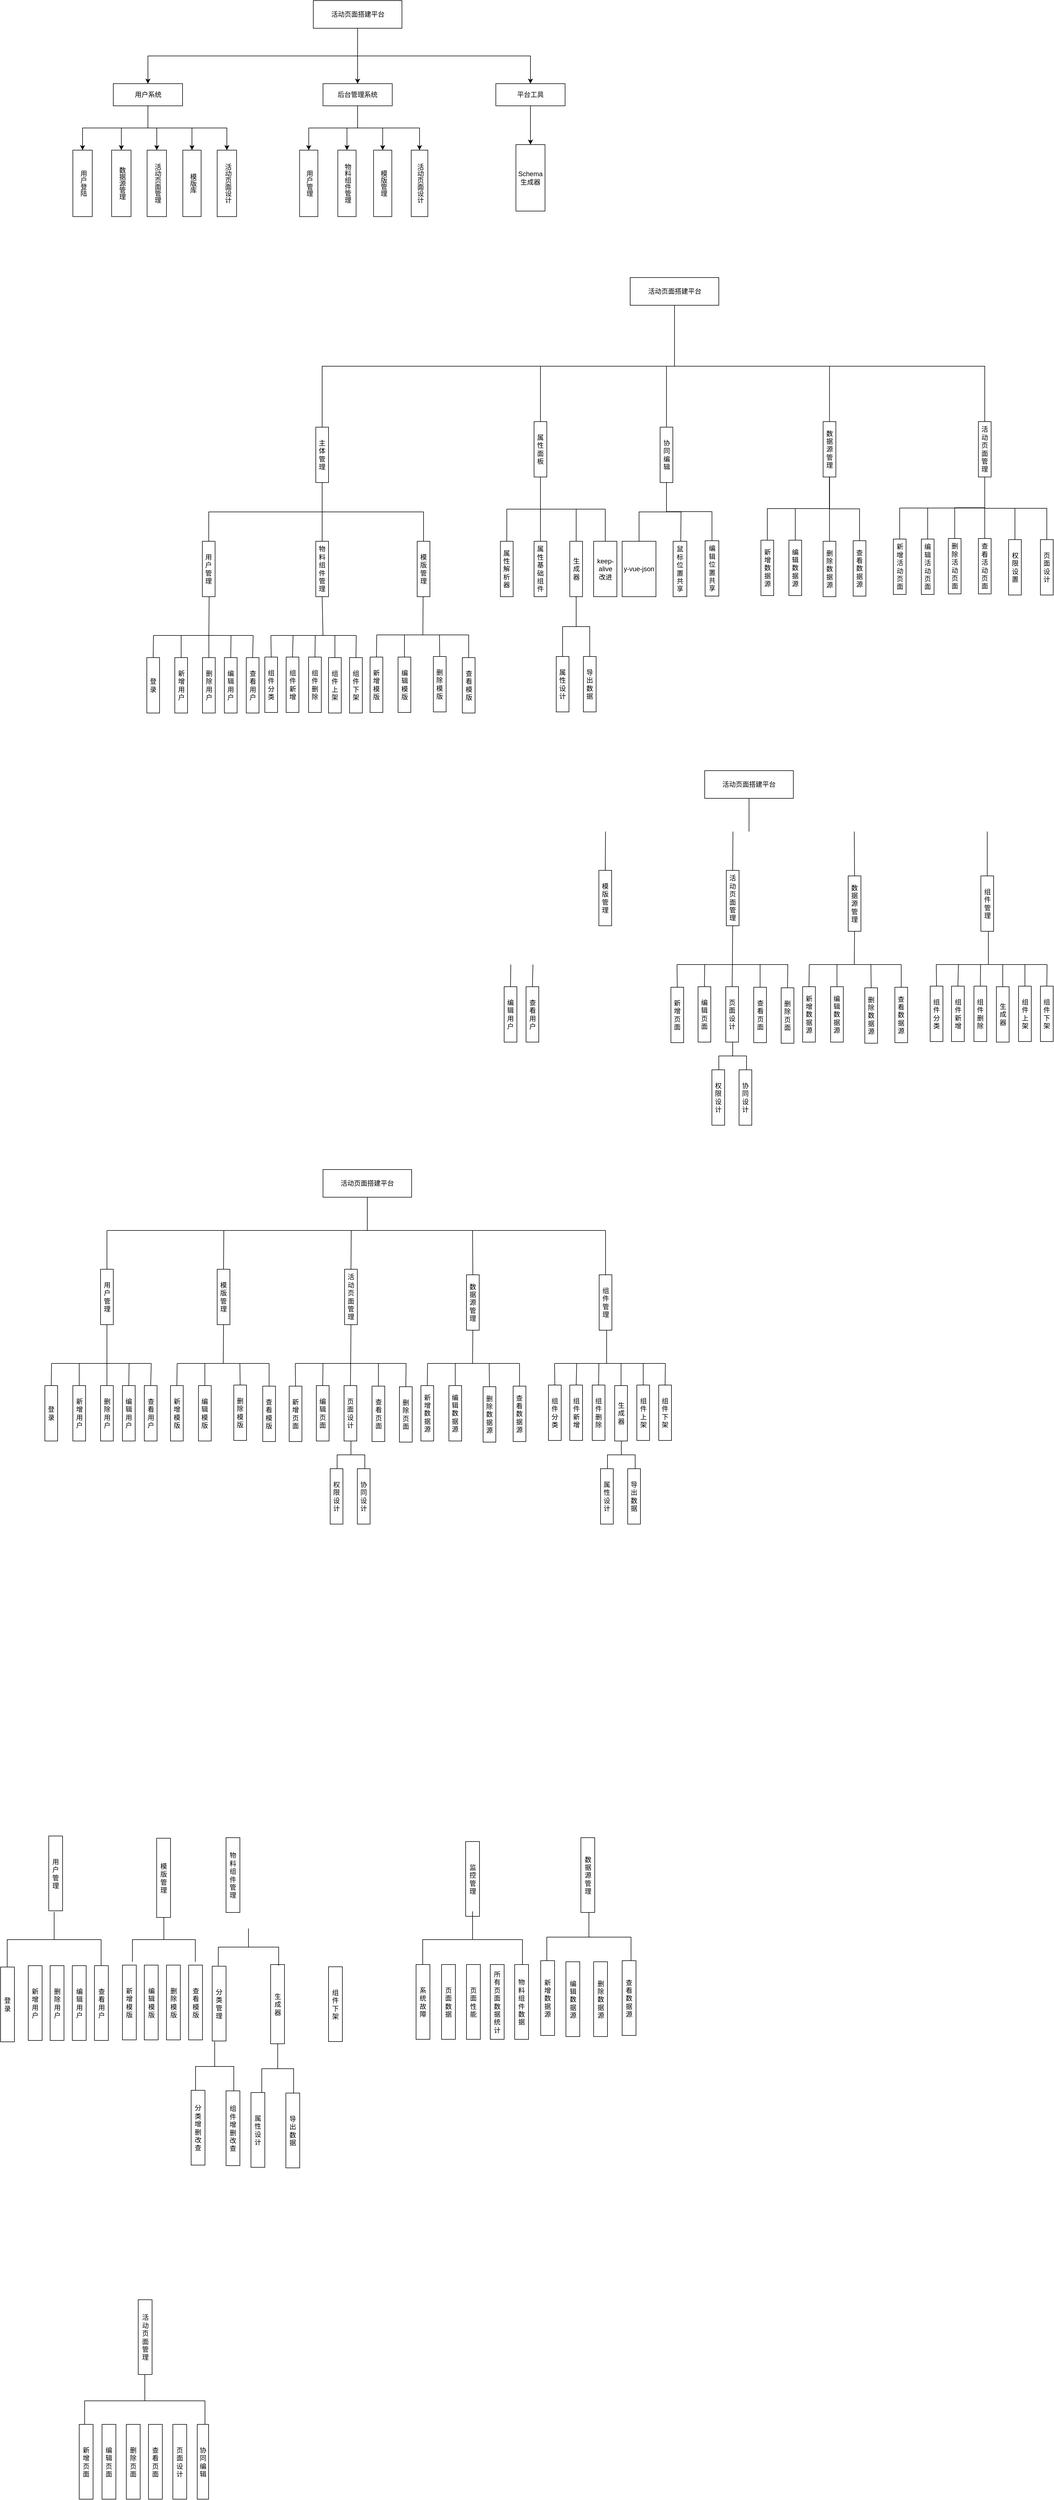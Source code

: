 <mxfile version="24.0.4" type="github">
  <diagram name="第 1 页" id="yezRByxBeG7q0EoHFZJD">
    <mxGraphModel dx="2074" dy="3484" grid="1" gridSize="10" guides="1" tooltips="1" connect="1" arrows="1" fold="1" page="1" pageScale="1" pageWidth="827" pageHeight="1169" math="0" shadow="0">
      <root>
        <mxCell id="0" />
        <mxCell id="1" parent="0" />
        <mxCell id="_EL9DQEcoJoAVr3Y6BzG-3" value="用户管理" style="rounded=0;whiteSpace=wrap;html=1;direction=south;" parent="1" vertex="1">
          <mxGeometry x="175" y="1653" width="25" height="135" as="geometry" />
        </mxCell>
        <mxCell id="_EL9DQEcoJoAVr3Y6BzG-4" value="数据源管理" style="rounded=0;whiteSpace=wrap;html=1;direction=south;" parent="1" vertex="1">
          <mxGeometry x="1135.5" y="1656" width="25" height="135" as="geometry" />
        </mxCell>
        <mxCell id="_EL9DQEcoJoAVr3Y6BzG-6" value="模版管理" style="rounded=0;whiteSpace=wrap;html=1;direction=south;" parent="1" vertex="1">
          <mxGeometry x="369.75" y="1657" width="25" height="143" as="geometry" />
        </mxCell>
        <mxCell id="_EL9DQEcoJoAVr3Y6BzG-8" value="活动页面管理" style="rounded=0;whiteSpace=wrap;html=1;direction=south;" parent="1" vertex="1">
          <mxGeometry x="336.5" y="2490" width="25" height="135" as="geometry" />
        </mxCell>
        <mxCell id="_EL9DQEcoJoAVr3Y6BzG-9" value="生成器" style="rounded=0;whiteSpace=wrap;html=1;direction=south;" parent="1" vertex="1">
          <mxGeometry x="575.5" y="1885" width="25" height="143" as="geometry" />
        </mxCell>
        <mxCell id="_EL9DQEcoJoAVr3Y6BzG-10" value="监控管理" style="rounded=0;whiteSpace=wrap;html=1;direction=south;" parent="1" vertex="1">
          <mxGeometry x="927.5" y="1663" width="25" height="135" as="geometry" />
        </mxCell>
        <mxCell id="_EL9DQEcoJoAVr3Y6BzG-11" value="" style="strokeWidth=1;html=1;shape=mxgraph.flowchart.annotation_2;align=left;labelPosition=right;pointerEvents=1;direction=south;" parent="1" vertex="1">
          <mxGeometry x="100" y="1790" width="169.5" height="100" as="geometry" />
        </mxCell>
        <mxCell id="_EL9DQEcoJoAVr3Y6BzG-12" value="新增用户" style="rounded=0;whiteSpace=wrap;html=1;direction=south;" parent="1" vertex="1">
          <mxGeometry x="138" y="1887" width="25" height="135" as="geometry" />
        </mxCell>
        <mxCell id="_EL9DQEcoJoAVr3Y6BzG-13" value="删除用户" style="rounded=0;whiteSpace=wrap;html=1;direction=south;" parent="1" vertex="1">
          <mxGeometry x="177.5" y="1887" width="25" height="135" as="geometry" />
        </mxCell>
        <mxCell id="_EL9DQEcoJoAVr3Y6BzG-14" value="编辑用户" style="rounded=0;whiteSpace=wrap;html=1;direction=south;" parent="1" vertex="1">
          <mxGeometry x="217.5" y="1887" width="25" height="135" as="geometry" />
        </mxCell>
        <mxCell id="_EL9DQEcoJoAVr3Y6BzG-15" value="查看用户" style="rounded=0;whiteSpace=wrap;html=1;direction=south;" parent="1" vertex="1">
          <mxGeometry x="257.5" y="1887" width="25" height="135" as="geometry" />
        </mxCell>
        <mxCell id="_EL9DQEcoJoAVr3Y6BzG-16" value="" style="strokeWidth=1;html=1;shape=mxgraph.flowchart.annotation_2;align=left;labelPosition=right;pointerEvents=1;direction=south;" parent="1" vertex="1">
          <mxGeometry x="326" y="1800" width="113.5" height="80" as="geometry" />
        </mxCell>
        <mxCell id="_EL9DQEcoJoAVr3Y6BzG-17" value="新增模版" style="rounded=0;whiteSpace=wrap;html=1;direction=south;" parent="1" vertex="1">
          <mxGeometry x="308" y="1886" width="25" height="135" as="geometry" />
        </mxCell>
        <mxCell id="_EL9DQEcoJoAVr3Y6BzG-18" value="编辑模版" style="rounded=0;whiteSpace=wrap;html=1;direction=south;" parent="1" vertex="1">
          <mxGeometry x="347.5" y="1886" width="25" height="135" as="geometry" />
        </mxCell>
        <mxCell id="_EL9DQEcoJoAVr3Y6BzG-19" value="删除模版" style="rounded=0;whiteSpace=wrap;html=1;direction=south;" parent="1" vertex="1">
          <mxGeometry x="387.5" y="1886" width="25" height="135" as="geometry" />
        </mxCell>
        <mxCell id="_EL9DQEcoJoAVr3Y6BzG-20" value="查看模版" style="rounded=0;whiteSpace=wrap;html=1;direction=south;" parent="1" vertex="1">
          <mxGeometry x="427.5" y="1886" width="25" height="135" as="geometry" />
        </mxCell>
        <mxCell id="_EL9DQEcoJoAVr3Y6BzG-21" value="" style="strokeWidth=1;html=1;shape=mxgraph.flowchart.annotation_2;align=left;labelPosition=right;pointerEvents=1;direction=south;" parent="1" vertex="1">
          <mxGeometry x="239.75" y="2625" width="217.25" height="95" as="geometry" />
        </mxCell>
        <mxCell id="_EL9DQEcoJoAVr3Y6BzG-22" value="新增页面" style="rounded=0;whiteSpace=wrap;html=1;direction=south;" parent="1" vertex="1">
          <mxGeometry x="230" y="2715" width="25" height="135" as="geometry" />
        </mxCell>
        <mxCell id="_EL9DQEcoJoAVr3Y6BzG-23" value="编辑页面" style="rounded=0;whiteSpace=wrap;html=1;direction=south;" parent="1" vertex="1">
          <mxGeometry x="271.16" y="2715" width="25" height="135" as="geometry" />
        </mxCell>
        <mxCell id="_EL9DQEcoJoAVr3Y6BzG-24" value="删除页面" style="rounded=0;whiteSpace=wrap;html=1;direction=south;" parent="1" vertex="1">
          <mxGeometry x="315" y="2715" width="25" height="135" as="geometry" />
        </mxCell>
        <mxCell id="_EL9DQEcoJoAVr3Y6BzG-25" value="查看页面" style="rounded=0;whiteSpace=wrap;html=1;direction=south;" parent="1" vertex="1">
          <mxGeometry x="355" y="2715" width="25" height="135" as="geometry" />
        </mxCell>
        <mxCell id="_EL9DQEcoJoAVr3Y6BzG-26" value="页面设计" style="rounded=0;whiteSpace=wrap;html=1;direction=south;" parent="1" vertex="1">
          <mxGeometry x="399" y="2715" width="25" height="135" as="geometry" />
        </mxCell>
        <mxCell id="_EL9DQEcoJoAVr3Y6BzG-27" value="协同编辑" style="rounded=0;whiteSpace=wrap;html=1;direction=south;" parent="1" vertex="1">
          <mxGeometry x="443" y="2715" width="20.5" height="135" as="geometry" />
        </mxCell>
        <mxCell id="_EL9DQEcoJoAVr3Y6BzG-28" value="" style="strokeWidth=1;html=1;shape=mxgraph.flowchart.annotation_2;align=left;labelPosition=right;pointerEvents=1;direction=south;" parent="1" vertex="1">
          <mxGeometry x="559.5" y="2028" width="57.5" height="90" as="geometry" />
        </mxCell>
        <mxCell id="_EL9DQEcoJoAVr3Y6BzG-29" value="属性设计" style="rounded=0;whiteSpace=wrap;html=1;direction=south;" parent="1" vertex="1">
          <mxGeometry x="540" y="2116" width="25" height="135" as="geometry" />
        </mxCell>
        <mxCell id="_EL9DQEcoJoAVr3Y6BzG-30" value="导出数据" style="rounded=0;whiteSpace=wrap;html=1;direction=south;" parent="1" vertex="1">
          <mxGeometry x="603" y="2117" width="25" height="135" as="geometry" />
        </mxCell>
        <mxCell id="_EL9DQEcoJoAVr3Y6BzG-31" value="" style="strokeWidth=1;html=1;shape=mxgraph.flowchart.annotation_2;align=left;labelPosition=right;pointerEvents=1;direction=south;" parent="1" vertex="1">
          <mxGeometry x="850" y="1789" width="180" height="102" as="geometry" />
        </mxCell>
        <mxCell id="_EL9DQEcoJoAVr3Y6BzG-32" value="系统故障" style="rounded=0;whiteSpace=wrap;html=1;direction=south;" parent="1" vertex="1">
          <mxGeometry x="838" y="1885" width="25" height="135" as="geometry" />
        </mxCell>
        <mxCell id="_EL9DQEcoJoAVr3Y6BzG-33" value="页面数据" style="rounded=0;whiteSpace=wrap;html=1;direction=south;" parent="1" vertex="1">
          <mxGeometry x="884" y="1885" width="25" height="135" as="geometry" />
        </mxCell>
        <mxCell id="_EL9DQEcoJoAVr3Y6BzG-34" value="页面性能" style="rounded=0;whiteSpace=wrap;html=1;direction=south;" parent="1" vertex="1">
          <mxGeometry x="929" y="1885" width="25" height="135" as="geometry" />
        </mxCell>
        <mxCell id="_EL9DQEcoJoAVr3Y6BzG-35" value="所有页面数据统计" style="rounded=0;whiteSpace=wrap;html=1;direction=south;" parent="1" vertex="1">
          <mxGeometry x="972" y="1885" width="25" height="135" as="geometry" />
        </mxCell>
        <mxCell id="_EL9DQEcoJoAVr3Y6BzG-36" value="物料组件数据" style="rounded=0;whiteSpace=wrap;html=1;direction=south;" parent="1" vertex="1">
          <mxGeometry x="1016" y="1885" width="25" height="135" as="geometry" />
        </mxCell>
        <mxCell id="_EL9DQEcoJoAVr3Y6BzG-37" value="" style="strokeWidth=1;html=1;shape=mxgraph.flowchart.annotation_2;align=left;labelPosition=right;pointerEvents=1;direction=south;" parent="1" vertex="1">
          <mxGeometry x="1074" y="1791" width="152" height="89" as="geometry" />
        </mxCell>
        <mxCell id="_EL9DQEcoJoAVr3Y6BzG-38" value="新增数据源" style="rounded=0;whiteSpace=wrap;html=1;direction=south;" parent="1" vertex="1">
          <mxGeometry x="1063" y="1878" width="25" height="135" as="geometry" />
        </mxCell>
        <mxCell id="_EL9DQEcoJoAVr3Y6BzG-39" value="编辑数据源" style="rounded=0;whiteSpace=wrap;html=1;direction=south;" parent="1" vertex="1">
          <mxGeometry x="1108.5" y="1880" width="25" height="135" as="geometry" />
        </mxCell>
        <mxCell id="_EL9DQEcoJoAVr3Y6BzG-40" value="删除数据源" style="rounded=0;whiteSpace=wrap;html=1;direction=south;" parent="1" vertex="1">
          <mxGeometry x="1158.5" y="1880" width="25" height="135" as="geometry" />
        </mxCell>
        <mxCell id="_EL9DQEcoJoAVr3Y6BzG-41" value="查看数据源" style="rounded=0;whiteSpace=wrap;html=1;direction=south;" parent="1" vertex="1">
          <mxGeometry x="1210" y="1878" width="25" height="135" as="geometry" />
        </mxCell>
        <mxCell id="_EL9DQEcoJoAVr3Y6BzG-42" value="物料组件管理" style="rounded=0;whiteSpace=wrap;html=1;direction=south;" parent="1" vertex="1">
          <mxGeometry x="495" y="1656" width="25" height="135" as="geometry" />
        </mxCell>
        <mxCell id="_EL9DQEcoJoAVr3Y6BzG-43" value="" style="strokeWidth=1;html=1;shape=mxgraph.flowchart.annotation_2;align=left;labelPosition=right;pointerEvents=1;direction=south;" parent="1" vertex="1">
          <mxGeometry x="481" y="1820" width="109" height="67" as="geometry" />
        </mxCell>
        <mxCell id="_EL9DQEcoJoAVr3Y6BzG-44" value="分类管理" style="rounded=0;whiteSpace=wrap;html=1;direction=south;" parent="1" vertex="1">
          <mxGeometry x="470" y="1888" width="25" height="135" as="geometry" />
        </mxCell>
        <mxCell id="_EL9DQEcoJoAVr3Y6BzG-48" value="组件下架" style="rounded=0;whiteSpace=wrap;html=1;direction=south;" parent="1" vertex="1">
          <mxGeometry x="680" y="1889" width="25" height="135" as="geometry" />
        </mxCell>
        <mxCell id="_EL9DQEcoJoAVr3Y6BzG-49" value="登录" style="rounded=0;whiteSpace=wrap;html=1;direction=south;" parent="1" vertex="1">
          <mxGeometry x="88" y="1889.5" width="25" height="135" as="geometry" />
        </mxCell>
        <mxCell id="_EL9DQEcoJoAVr3Y6BzG-53" value="" style="strokeWidth=1;html=1;shape=mxgraph.flowchart.annotation_2;align=left;labelPosition=right;pointerEvents=1;direction=south;" parent="1" vertex="1">
          <mxGeometry x="440" y="2024" width="69" height="90" as="geometry" />
        </mxCell>
        <mxCell id="_EL9DQEcoJoAVr3Y6BzG-54" value="分类增删改查" style="rounded=0;whiteSpace=wrap;html=1;direction=south;" parent="1" vertex="1">
          <mxGeometry x="432" y="2112" width="25" height="135" as="geometry" />
        </mxCell>
        <mxCell id="_EL9DQEcoJoAVr3Y6BzG-55" value="组件增删改查" style="rounded=0;whiteSpace=wrap;html=1;direction=south;" parent="1" vertex="1">
          <mxGeometry x="495" y="2113" width="25" height="135" as="geometry" />
        </mxCell>
        <mxCell id="eoEls10Fh8nNtT96hwVB-1" value="&lt;font style=&quot;font-size: 12px;&quot;&gt;活动页面搭建平台&lt;/font&gt;" style="rounded=0;whiteSpace=wrap;html=1;" parent="1" vertex="1">
          <mxGeometry x="670" y="450" width="160" height="50" as="geometry" />
        </mxCell>
        <mxCell id="eoEls10Fh8nNtT96hwVB-4" value="用户管理" style="rounded=0;whiteSpace=wrap;html=1;" parent="1" vertex="1">
          <mxGeometry x="268.5" y="630" width="23" height="100" as="geometry" />
        </mxCell>
        <mxCell id="eoEls10Fh8nNtT96hwVB-6" value="模版管理" style="rounded=0;whiteSpace=wrap;html=1;" parent="1" vertex="1">
          <mxGeometry x="479" y="630" width="23" height="100" as="geometry" />
        </mxCell>
        <mxCell id="eoEls10Fh8nNtT96hwVB-9" value="组件管理" style="rounded=0;whiteSpace=wrap;html=1;" parent="1" vertex="1">
          <mxGeometry x="1168.5" y="640" width="23" height="100" as="geometry" />
        </mxCell>
        <mxCell id="eoEls10Fh8nNtT96hwVB-13" value="活动页面管理" style="rounded=0;whiteSpace=wrap;html=1;" parent="1" vertex="1">
          <mxGeometry x="709" y="630" width="23" height="100" as="geometry" />
        </mxCell>
        <mxCell id="eoEls10Fh8nNtT96hwVB-15" value="" style="endArrow=none;html=1;rounded=0;entryX=0.5;entryY=1;entryDx=0;entryDy=0;" parent="1" target="eoEls10Fh8nNtT96hwVB-1" edge="1">
          <mxGeometry width="50" height="50" relative="1" as="geometry">
            <mxPoint x="750" y="560" as="sourcePoint" />
            <mxPoint x="770" y="860" as="targetPoint" />
            <Array as="points">
              <mxPoint x="750" y="520" />
            </Array>
          </mxGeometry>
        </mxCell>
        <mxCell id="eoEls10Fh8nNtT96hwVB-16" value="" style="endArrow=none;html=1;rounded=0;" parent="1" edge="1">
          <mxGeometry width="50" height="50" relative="1" as="geometry">
            <mxPoint x="280" y="560" as="sourcePoint" />
            <mxPoint x="1180" y="560" as="targetPoint" />
          </mxGeometry>
        </mxCell>
        <mxCell id="eoEls10Fh8nNtT96hwVB-17" value="" style="endArrow=none;html=1;rounded=0;exitX=0.5;exitY=0;exitDx=0;exitDy=0;" parent="1" source="eoEls10Fh8nNtT96hwVB-4" edge="1">
          <mxGeometry width="50" height="50" relative="1" as="geometry">
            <mxPoint x="720" y="910" as="sourcePoint" />
            <mxPoint x="280" y="560" as="targetPoint" />
          </mxGeometry>
        </mxCell>
        <mxCell id="eoEls10Fh8nNtT96hwVB-18" value="登录" style="rounded=0;whiteSpace=wrap;html=1;" parent="1" vertex="1">
          <mxGeometry x="168.0" y="840" width="23" height="100" as="geometry" />
        </mxCell>
        <mxCell id="eoEls10Fh8nNtT96hwVB-19" value="新增用户" style="rounded=0;whiteSpace=wrap;html=1;" parent="1" vertex="1">
          <mxGeometry x="218.5" y="840" width="23" height="100" as="geometry" />
        </mxCell>
        <mxCell id="eoEls10Fh8nNtT96hwVB-20" value="删除用户" style="rounded=0;whiteSpace=wrap;html=1;" parent="1" vertex="1">
          <mxGeometry x="268.5" y="840" width="23" height="100" as="geometry" />
        </mxCell>
        <mxCell id="eoEls10Fh8nNtT96hwVB-22" value="编辑用户" style="rounded=0;whiteSpace=wrap;html=1;" parent="1" vertex="1">
          <mxGeometry x="308.0" y="840" width="23" height="100" as="geometry" />
        </mxCell>
        <mxCell id="eoEls10Fh8nNtT96hwVB-23" value="查看用户" style="rounded=0;whiteSpace=wrap;html=1;" parent="1" vertex="1">
          <mxGeometry x="347.5" y="840" width="23" height="100" as="geometry" />
        </mxCell>
        <mxCell id="eoEls10Fh8nNtT96hwVB-26" value="" style="endArrow=none;html=1;rounded=0;exitX=0.5;exitY=1;exitDx=0;exitDy=0;" parent="1" source="eoEls10Fh8nNtT96hwVB-4" edge="1">
          <mxGeometry width="50" height="50" relative="1" as="geometry">
            <mxPoint x="720" y="500" as="sourcePoint" />
            <mxPoint x="280" y="800" as="targetPoint" />
          </mxGeometry>
        </mxCell>
        <mxCell id="eoEls10Fh8nNtT96hwVB-27" value="" style="endArrow=none;html=1;rounded=0;" parent="1" edge="1">
          <mxGeometry width="50" height="50" relative="1" as="geometry">
            <mxPoint x="180" y="800" as="sourcePoint" />
            <mxPoint x="360" y="800" as="targetPoint" />
          </mxGeometry>
        </mxCell>
        <mxCell id="eoEls10Fh8nNtT96hwVB-28" value="" style="endArrow=none;html=1;rounded=0;entryX=0.5;entryY=0;entryDx=0;entryDy=0;" parent="1" target="eoEls10Fh8nNtT96hwVB-18" edge="1">
          <mxGeometry width="50" height="50" relative="1" as="geometry">
            <mxPoint x="180" y="800" as="sourcePoint" />
            <mxPoint x="770" y="450" as="targetPoint" />
          </mxGeometry>
        </mxCell>
        <mxCell id="eoEls10Fh8nNtT96hwVB-30" value="" style="endArrow=none;html=1;rounded=0;entryX=0.5;entryY=0;entryDx=0;entryDy=0;" parent="1" target="eoEls10Fh8nNtT96hwVB-19" edge="1">
          <mxGeometry width="50" height="50" relative="1" as="geometry">
            <mxPoint x="230" y="800" as="sourcePoint" />
            <mxPoint x="770" y="450" as="targetPoint" />
          </mxGeometry>
        </mxCell>
        <mxCell id="eoEls10Fh8nNtT96hwVB-31" value="" style="endArrow=none;html=1;rounded=0;entryX=0.5;entryY=0;entryDx=0;entryDy=0;" parent="1" target="eoEls10Fh8nNtT96hwVB-20" edge="1">
          <mxGeometry width="50" height="50" relative="1" as="geometry">
            <mxPoint x="280" y="800" as="sourcePoint" />
            <mxPoint x="770" y="450" as="targetPoint" />
          </mxGeometry>
        </mxCell>
        <mxCell id="eoEls10Fh8nNtT96hwVB-32" value="" style="endArrow=none;html=1;rounded=0;entryX=0.5;entryY=0;entryDx=0;entryDy=0;" parent="1" target="eoEls10Fh8nNtT96hwVB-22" edge="1">
          <mxGeometry width="50" height="50" relative="1" as="geometry">
            <mxPoint x="320" y="800" as="sourcePoint" />
            <mxPoint x="330" y="830" as="targetPoint" />
          </mxGeometry>
        </mxCell>
        <mxCell id="eoEls10Fh8nNtT96hwVB-33" value="" style="endArrow=none;html=1;rounded=0;entryX=0.5;entryY=0;entryDx=0;entryDy=0;" parent="1" target="eoEls10Fh8nNtT96hwVB-23" edge="1">
          <mxGeometry width="50" height="50" relative="1" as="geometry">
            <mxPoint x="360" y="800" as="sourcePoint" />
            <mxPoint x="770" y="450" as="targetPoint" />
          </mxGeometry>
        </mxCell>
        <mxCell id="eoEls10Fh8nNtT96hwVB-34" value="新增模版" style="rounded=0;whiteSpace=wrap;html=1;" parent="1" vertex="1">
          <mxGeometry x="394.75" y="840" width="23" height="100" as="geometry" />
        </mxCell>
        <mxCell id="eoEls10Fh8nNtT96hwVB-35" value="编辑模版" style="rounded=0;whiteSpace=wrap;html=1;" parent="1" vertex="1">
          <mxGeometry x="445.25" y="840" width="23" height="100" as="geometry" />
        </mxCell>
        <mxCell id="eoEls10Fh8nNtT96hwVB-36" value="删除模版" style="rounded=0;whiteSpace=wrap;html=1;" parent="1" vertex="1">
          <mxGeometry x="509" y="839" width="23" height="100" as="geometry" />
        </mxCell>
        <mxCell id="eoEls10Fh8nNtT96hwVB-37" value="查看模版" style="rounded=0;whiteSpace=wrap;html=1;" parent="1" vertex="1">
          <mxGeometry x="561.25" y="841" width="23" height="100" as="geometry" />
        </mxCell>
        <mxCell id="eoEls10Fh8nNtT96hwVB-39" value="" style="endArrow=none;html=1;rounded=0;exitX=0.5;exitY=1;exitDx=0;exitDy=0;" parent="1" source="eoEls10Fh8nNtT96hwVB-6" edge="1">
          <mxGeometry width="50" height="50" relative="1" as="geometry">
            <mxPoint x="544" y="730" as="sourcePoint" />
            <mxPoint x="490" y="800" as="targetPoint" />
          </mxGeometry>
        </mxCell>
        <mxCell id="eoEls10Fh8nNtT96hwVB-40" value="" style="endArrow=none;html=1;rounded=0;" parent="1" edge="1">
          <mxGeometry width="50" height="50" relative="1" as="geometry">
            <mxPoint x="406.75" y="800" as="sourcePoint" />
            <mxPoint x="572.75" y="800" as="targetPoint" />
          </mxGeometry>
        </mxCell>
        <mxCell id="eoEls10Fh8nNtT96hwVB-41" value="" style="endArrow=none;html=1;rounded=0;entryX=0.5;entryY=0;entryDx=0;entryDy=0;" parent="1" target="eoEls10Fh8nNtT96hwVB-34" edge="1">
          <mxGeometry width="50" height="50" relative="1" as="geometry">
            <mxPoint x="406.75" y="800" as="sourcePoint" />
            <mxPoint x="996.75" y="450" as="targetPoint" />
          </mxGeometry>
        </mxCell>
        <mxCell id="eoEls10Fh8nNtT96hwVB-42" value="" style="endArrow=none;html=1;rounded=0;entryX=0.5;entryY=0;entryDx=0;entryDy=0;" parent="1" target="eoEls10Fh8nNtT96hwVB-35" edge="1">
          <mxGeometry width="50" height="50" relative="1" as="geometry">
            <mxPoint x="456.75" y="800" as="sourcePoint" />
            <mxPoint x="996.75" y="450" as="targetPoint" />
          </mxGeometry>
        </mxCell>
        <mxCell id="eoEls10Fh8nNtT96hwVB-43" value="" style="endArrow=none;html=1;rounded=0;entryX=0.5;entryY=0;entryDx=0;entryDy=0;" parent="1" target="eoEls10Fh8nNtT96hwVB-36" edge="1">
          <mxGeometry width="50" height="50" relative="1" as="geometry">
            <mxPoint x="520" y="800" as="sourcePoint" />
            <mxPoint x="996.75" y="450" as="targetPoint" />
          </mxGeometry>
        </mxCell>
        <mxCell id="eoEls10Fh8nNtT96hwVB-44" value="" style="endArrow=none;html=1;rounded=0;entryX=0.5;entryY=0;entryDx=0;entryDy=0;" parent="1" target="eoEls10Fh8nNtT96hwVB-37" edge="1">
          <mxGeometry width="50" height="50" relative="1" as="geometry">
            <mxPoint x="572.75" y="800" as="sourcePoint" />
            <mxPoint x="556.75" y="830" as="targetPoint" />
          </mxGeometry>
        </mxCell>
        <mxCell id="eoEls10Fh8nNtT96hwVB-46" value="新增页面" style="rounded=0;whiteSpace=wrap;html=1;" parent="1" vertex="1">
          <mxGeometry x="609" y="841" width="23" height="100" as="geometry" />
        </mxCell>
        <mxCell id="eoEls10Fh8nNtT96hwVB-47" value="编辑页面" style="rounded=0;whiteSpace=wrap;html=1;" parent="1" vertex="1">
          <mxGeometry x="658" y="840" width="23" height="100" as="geometry" />
        </mxCell>
        <mxCell id="eoEls10Fh8nNtT96hwVB-48" value="删除页面" style="rounded=0;whiteSpace=wrap;html=1;" parent="1" vertex="1">
          <mxGeometry x="808" y="842" width="23" height="100" as="geometry" />
        </mxCell>
        <mxCell id="eoEls10Fh8nNtT96hwVB-50" value="查看页面" style="rounded=0;whiteSpace=wrap;html=1;" parent="1" vertex="1">
          <mxGeometry x="758.5" y="841" width="23" height="100" as="geometry" />
        </mxCell>
        <mxCell id="eoEls10Fh8nNtT96hwVB-51" value="页面设计" style="rounded=0;whiteSpace=wrap;html=1;" parent="1" vertex="1">
          <mxGeometry x="708" y="840" width="23" height="100" as="geometry" />
        </mxCell>
        <mxCell id="eoEls10Fh8nNtT96hwVB-52" value="权限设计" style="rounded=0;whiteSpace=wrap;html=1;" parent="1" vertex="1">
          <mxGeometry x="683" y="990" width="23" height="100" as="geometry" />
        </mxCell>
        <mxCell id="eoEls10Fh8nNtT96hwVB-53" value="协同设计" style="rounded=0;whiteSpace=wrap;html=1;" parent="1" vertex="1">
          <mxGeometry x="732" y="990" width="23" height="100" as="geometry" />
        </mxCell>
        <mxCell id="eoEls10Fh8nNtT96hwVB-54" value="数据源管理" style="rounded=0;whiteSpace=wrap;html=1;" parent="1" vertex="1">
          <mxGeometry x="929" y="640" width="23" height="100" as="geometry" />
        </mxCell>
        <mxCell id="eoEls10Fh8nNtT96hwVB-55" value="新增数据源" style="rounded=0;whiteSpace=wrap;html=1;" parent="1" vertex="1">
          <mxGeometry x="846.75" y="840" width="23" height="100" as="geometry" />
        </mxCell>
        <mxCell id="eoEls10Fh8nNtT96hwVB-56" value="编辑数据源" style="rounded=0;whiteSpace=wrap;html=1;" parent="1" vertex="1">
          <mxGeometry x="897.25" y="840" width="23" height="100" as="geometry" />
        </mxCell>
        <mxCell id="eoEls10Fh8nNtT96hwVB-57" value="删除数据源" style="rounded=0;whiteSpace=wrap;html=1;" parent="1" vertex="1">
          <mxGeometry x="959" y="842" width="23" height="100" as="geometry" />
        </mxCell>
        <mxCell id="eoEls10Fh8nNtT96hwVB-58" value="查看数据源" style="rounded=0;whiteSpace=wrap;html=1;" parent="1" vertex="1">
          <mxGeometry x="1013.25" y="841" width="23" height="100" as="geometry" />
        </mxCell>
        <mxCell id="eoEls10Fh8nNtT96hwVB-59" value="" style="endArrow=none;html=1;rounded=0;exitX=0.5;exitY=1;exitDx=0;exitDy=0;" parent="1" source="eoEls10Fh8nNtT96hwVB-54" edge="1">
          <mxGeometry width="50" height="50" relative="1" as="geometry">
            <mxPoint x="996" y="730" as="sourcePoint" />
            <mxPoint x="940" y="800" as="targetPoint" />
          </mxGeometry>
        </mxCell>
        <mxCell id="eoEls10Fh8nNtT96hwVB-60" value="" style="endArrow=none;html=1;rounded=0;" parent="1" edge="1">
          <mxGeometry width="50" height="50" relative="1" as="geometry">
            <mxPoint x="858.75" y="800" as="sourcePoint" />
            <mxPoint x="1024.75" y="800" as="targetPoint" />
          </mxGeometry>
        </mxCell>
        <mxCell id="eoEls10Fh8nNtT96hwVB-61" value="" style="endArrow=none;html=1;rounded=0;entryX=0.5;entryY=0;entryDx=0;entryDy=0;" parent="1" target="eoEls10Fh8nNtT96hwVB-55" edge="1">
          <mxGeometry width="50" height="50" relative="1" as="geometry">
            <mxPoint x="858.75" y="800" as="sourcePoint" />
            <mxPoint x="1448.75" y="450" as="targetPoint" />
          </mxGeometry>
        </mxCell>
        <mxCell id="eoEls10Fh8nNtT96hwVB-62" value="" style="endArrow=none;html=1;rounded=0;entryX=0.5;entryY=0;entryDx=0;entryDy=0;" parent="1" target="eoEls10Fh8nNtT96hwVB-56" edge="1">
          <mxGeometry width="50" height="50" relative="1" as="geometry">
            <mxPoint x="908.75" y="800" as="sourcePoint" />
            <mxPoint x="1448.75" y="450" as="targetPoint" />
          </mxGeometry>
        </mxCell>
        <mxCell id="eoEls10Fh8nNtT96hwVB-63" value="" style="endArrow=none;html=1;rounded=0;entryX=0.5;entryY=0;entryDx=0;entryDy=0;" parent="1" target="eoEls10Fh8nNtT96hwVB-57" edge="1">
          <mxGeometry width="50" height="50" relative="1" as="geometry">
            <mxPoint x="970" y="800" as="sourcePoint" />
            <mxPoint x="1448.75" y="450" as="targetPoint" />
          </mxGeometry>
        </mxCell>
        <mxCell id="eoEls10Fh8nNtT96hwVB-64" value="" style="endArrow=none;html=1;rounded=0;entryX=0.5;entryY=0;entryDx=0;entryDy=0;" parent="1" target="eoEls10Fh8nNtT96hwVB-58" edge="1">
          <mxGeometry width="50" height="50" relative="1" as="geometry">
            <mxPoint x="1024.75" y="800" as="sourcePoint" />
            <mxPoint x="1008.75" y="830" as="targetPoint" />
          </mxGeometry>
        </mxCell>
        <mxCell id="eoEls10Fh8nNtT96hwVB-65" value="" style="endArrow=none;html=1;rounded=0;entryX=0.5;entryY=1;entryDx=0;entryDy=0;" parent="1" target="eoEls10Fh8nNtT96hwVB-13" edge="1">
          <mxGeometry width="50" height="50" relative="1" as="geometry">
            <mxPoint x="720" y="800" as="sourcePoint" />
            <mxPoint x="770" y="810" as="targetPoint" />
          </mxGeometry>
        </mxCell>
        <mxCell id="eoEls10Fh8nNtT96hwVB-66" value="" style="endArrow=none;html=1;rounded=0;entryX=-4.007;entryY=0.525;entryDx=0;entryDy=0;entryPerimeter=0;" parent="1" edge="1">
          <mxGeometry width="50" height="50" relative="1" as="geometry">
            <mxPoint x="620" y="800" as="sourcePoint" />
            <mxPoint x="820.35" y="800.029" as="targetPoint" />
          </mxGeometry>
        </mxCell>
        <mxCell id="eoEls10Fh8nNtT96hwVB-67" value="" style="endArrow=none;html=1;rounded=0;exitX=0.5;exitY=0;exitDx=0;exitDy=0;" parent="1" source="eoEls10Fh8nNtT96hwVB-51" edge="1">
          <mxGeometry width="50" height="50" relative="1" as="geometry">
            <mxPoint x="720" y="840" as="sourcePoint" />
            <mxPoint x="720" y="800" as="targetPoint" />
          </mxGeometry>
        </mxCell>
        <mxCell id="eoEls10Fh8nNtT96hwVB-68" value="" style="endArrow=none;html=1;rounded=0;exitX=0.5;exitY=0;exitDx=0;exitDy=0;" parent="1" source="eoEls10Fh8nNtT96hwVB-46" edge="1">
          <mxGeometry width="50" height="50" relative="1" as="geometry">
            <mxPoint x="720" y="860" as="sourcePoint" />
            <mxPoint x="620" y="800" as="targetPoint" />
          </mxGeometry>
        </mxCell>
        <mxCell id="eoEls10Fh8nNtT96hwVB-69" value="" style="endArrow=none;html=1;rounded=0;exitX=0.5;exitY=0;exitDx=0;exitDy=0;" parent="1" source="eoEls10Fh8nNtT96hwVB-47" edge="1">
          <mxGeometry width="50" height="50" relative="1" as="geometry">
            <mxPoint x="720" y="860" as="sourcePoint" />
            <mxPoint x="670" y="800" as="targetPoint" />
          </mxGeometry>
        </mxCell>
        <mxCell id="eoEls10Fh8nNtT96hwVB-70" value="" style="endArrow=none;html=1;rounded=0;exitX=0.5;exitY=0;exitDx=0;exitDy=0;" parent="1" source="eoEls10Fh8nNtT96hwVB-50" edge="1">
          <mxGeometry width="50" height="50" relative="1" as="geometry">
            <mxPoint x="720" y="860" as="sourcePoint" />
            <mxPoint x="770" y="800" as="targetPoint" />
          </mxGeometry>
        </mxCell>
        <mxCell id="eoEls10Fh8nNtT96hwVB-71" value="" style="endArrow=none;html=1;rounded=0;exitX=0.5;exitY=0;exitDx=0;exitDy=0;" parent="1" source="eoEls10Fh8nNtT96hwVB-48" edge="1">
          <mxGeometry width="50" height="50" relative="1" as="geometry">
            <mxPoint x="720" y="860" as="sourcePoint" />
            <mxPoint x="820" y="800" as="targetPoint" />
          </mxGeometry>
        </mxCell>
        <mxCell id="eoEls10Fh8nNtT96hwVB-72" value="组件分类" style="rounded=0;whiteSpace=wrap;html=1;" parent="1" vertex="1">
          <mxGeometry x="1077" y="839" width="23" height="100" as="geometry" />
        </mxCell>
        <mxCell id="eoEls10Fh8nNtT96hwVB-73" value="组件新增" style="rounded=0;whiteSpace=wrap;html=1;" parent="1" vertex="1">
          <mxGeometry x="1115.5" y="839" width="23" height="100" as="geometry" />
        </mxCell>
        <mxCell id="eoEls10Fh8nNtT96hwVB-74" value="组件删除" style="rounded=0;whiteSpace=wrap;html=1;" parent="1" vertex="1">
          <mxGeometry x="1156" y="839" width="23" height="100" as="geometry" />
        </mxCell>
        <mxCell id="eoEls10Fh8nNtT96hwVB-75" value="生成器" style="rounded=0;whiteSpace=wrap;html=1;" parent="1" vertex="1">
          <mxGeometry x="1196.5" y="840" width="23" height="100" as="geometry" />
        </mxCell>
        <mxCell id="eoEls10Fh8nNtT96hwVB-76" value="组件上架" style="rounded=0;whiteSpace=wrap;html=1;" parent="1" vertex="1">
          <mxGeometry x="1236.5" y="839" width="23" height="100" as="geometry" />
        </mxCell>
        <mxCell id="eoEls10Fh8nNtT96hwVB-77" value="组件下架" style="rounded=0;whiteSpace=wrap;html=1;" parent="1" vertex="1">
          <mxGeometry x="1276" y="839" width="23" height="100" as="geometry" />
        </mxCell>
        <mxCell id="eoEls10Fh8nNtT96hwVB-78" value="" style="endArrow=none;html=1;rounded=0;entryX=0.5;entryY=1;entryDx=0;entryDy=0;" parent="1" edge="1">
          <mxGeometry width="50" height="50" relative="1" as="geometry">
            <mxPoint x="1182" y="800" as="sourcePoint" />
            <mxPoint x="1182" y="740" as="targetPoint" />
          </mxGeometry>
        </mxCell>
        <mxCell id="eoEls10Fh8nNtT96hwVB-79" value="" style="endArrow=none;html=1;rounded=0;" parent="1" edge="1">
          <mxGeometry width="50" height="50" relative="1" as="geometry">
            <mxPoint x="1088" y="800" as="sourcePoint" />
            <mxPoint x="1288" y="800" as="targetPoint" />
          </mxGeometry>
        </mxCell>
        <mxCell id="eoEls10Fh8nNtT96hwVB-80" value="" style="endArrow=none;html=1;rounded=0;exitX=0.5;exitY=0;exitDx=0;exitDy=0;" parent="1" source="eoEls10Fh8nNtT96hwVB-72" edge="1">
          <mxGeometry width="50" height="50" relative="1" as="geometry">
            <mxPoint x="728" y="860" as="sourcePoint" />
            <mxPoint x="1088" y="800" as="targetPoint" />
          </mxGeometry>
        </mxCell>
        <mxCell id="eoEls10Fh8nNtT96hwVB-81" value="" style="endArrow=none;html=1;rounded=0;exitX=0.5;exitY=0;exitDx=0;exitDy=0;" parent="1" source="eoEls10Fh8nNtT96hwVB-73" edge="1">
          <mxGeometry width="50" height="50" relative="1" as="geometry">
            <mxPoint x="728" y="860" as="sourcePoint" />
            <mxPoint x="1128" y="800" as="targetPoint" />
          </mxGeometry>
        </mxCell>
        <mxCell id="eoEls10Fh8nNtT96hwVB-82" value="" style="endArrow=none;html=1;rounded=0;exitX=0.5;exitY=0;exitDx=0;exitDy=0;" parent="1" source="eoEls10Fh8nNtT96hwVB-74" edge="1">
          <mxGeometry width="50" height="50" relative="1" as="geometry">
            <mxPoint x="768" y="860" as="sourcePoint" />
            <mxPoint x="1168" y="800" as="targetPoint" />
          </mxGeometry>
        </mxCell>
        <mxCell id="eoEls10Fh8nNtT96hwVB-83" value="" style="endArrow=none;html=1;rounded=0;exitX=0.5;exitY=0;exitDx=0;exitDy=0;" parent="1" source="eoEls10Fh8nNtT96hwVB-75" edge="1">
          <mxGeometry width="50" height="50" relative="1" as="geometry">
            <mxPoint x="768" y="860" as="sourcePoint" />
            <mxPoint x="1208" y="800" as="targetPoint" />
          </mxGeometry>
        </mxCell>
        <mxCell id="eoEls10Fh8nNtT96hwVB-84" value="" style="endArrow=none;html=1;rounded=0;exitX=0.5;exitY=0;exitDx=0;exitDy=0;" parent="1" source="eoEls10Fh8nNtT96hwVB-76" edge="1">
          <mxGeometry width="50" height="50" relative="1" as="geometry">
            <mxPoint x="768" y="860" as="sourcePoint" />
            <mxPoint x="1248" y="800" as="targetPoint" />
          </mxGeometry>
        </mxCell>
        <mxCell id="eoEls10Fh8nNtT96hwVB-85" value="" style="endArrow=none;html=1;rounded=0;exitX=0.5;exitY=0;exitDx=0;exitDy=0;" parent="1" source="eoEls10Fh8nNtT96hwVB-77" edge="1">
          <mxGeometry width="50" height="50" relative="1" as="geometry">
            <mxPoint x="768" y="860" as="sourcePoint" />
            <mxPoint x="1288" y="800" as="targetPoint" />
          </mxGeometry>
        </mxCell>
        <mxCell id="eoEls10Fh8nNtT96hwVB-87" value="" style="strokeWidth=1;html=1;shape=mxgraph.flowchart.annotation_2;align=left;labelPosition=right;pointerEvents=1;direction=south;" parent="1" vertex="1">
          <mxGeometry x="695.5" y="940" width="50" height="50" as="geometry" />
        </mxCell>
        <mxCell id="eoEls10Fh8nNtT96hwVB-88" value="属性设计" style="rounded=0;whiteSpace=wrap;html=1;" parent="1" vertex="1">
          <mxGeometry x="1171" y="990" width="23" height="100" as="geometry" />
        </mxCell>
        <mxCell id="eoEls10Fh8nNtT96hwVB-89" value="导出数据" style="rounded=0;whiteSpace=wrap;html=1;" parent="1" vertex="1">
          <mxGeometry x="1220" y="990" width="23" height="100" as="geometry" />
        </mxCell>
        <mxCell id="eoEls10Fh8nNtT96hwVB-90" value="" style="strokeWidth=1;html=1;shape=mxgraph.flowchart.annotation_2;align=left;labelPosition=right;pointerEvents=1;direction=south;" parent="1" vertex="1">
          <mxGeometry x="1183.5" y="940" width="50" height="50" as="geometry" />
        </mxCell>
        <mxCell id="rZ12Plim51_7xB85KV7m-1" value="" style="endArrow=none;html=1;rounded=0;exitX=0.5;exitY=0;exitDx=0;exitDy=0;" parent="1" source="eoEls10Fh8nNtT96hwVB-6" edge="1">
          <mxGeometry width="50" height="50" relative="1" as="geometry">
            <mxPoint x="750" y="780" as="sourcePoint" />
            <mxPoint x="491" y="560" as="targetPoint" />
          </mxGeometry>
        </mxCell>
        <mxCell id="rZ12Plim51_7xB85KV7m-2" value="" style="endArrow=none;html=1;rounded=0;exitX=0.5;exitY=0;exitDx=0;exitDy=0;" parent="1" source="eoEls10Fh8nNtT96hwVB-13" edge="1">
          <mxGeometry width="50" height="50" relative="1" as="geometry">
            <mxPoint x="750" y="780" as="sourcePoint" />
            <mxPoint x="721" y="560" as="targetPoint" />
          </mxGeometry>
        </mxCell>
        <mxCell id="rZ12Plim51_7xB85KV7m-3" value="" style="endArrow=none;html=1;rounded=0;exitX=0.5;exitY=0;exitDx=0;exitDy=0;" parent="1" source="eoEls10Fh8nNtT96hwVB-54" edge="1">
          <mxGeometry width="50" height="50" relative="1" as="geometry">
            <mxPoint x="750" y="780" as="sourcePoint" />
            <mxPoint x="940" y="560" as="targetPoint" />
          </mxGeometry>
        </mxCell>
        <mxCell id="rZ12Plim51_7xB85KV7m-4" value="" style="endArrow=none;html=1;rounded=0;entryX=0.5;entryY=0;entryDx=0;entryDy=0;" parent="1" target="eoEls10Fh8nNtT96hwVB-9" edge="1">
          <mxGeometry width="50" height="50" relative="1" as="geometry">
            <mxPoint x="1180" y="560" as="sourcePoint" />
            <mxPoint x="800" y="730" as="targetPoint" />
          </mxGeometry>
        </mxCell>
        <mxCell id="eg4o8szcJnxe1MxoudN2-78" value="&lt;font style=&quot;font-size: 12px;&quot;&gt;活动页面搭建平台&lt;/font&gt;" style="rounded=0;whiteSpace=wrap;html=1;" parent="1" vertex="1">
          <mxGeometry x="1359" y="-270" width="160" height="50" as="geometry" />
        </mxCell>
        <mxCell id="eg4o8szcJnxe1MxoudN2-80" value="模版管理" style="rounded=0;whiteSpace=wrap;html=1;" parent="1" vertex="1">
          <mxGeometry x="1168" y="-90" width="23" height="100" as="geometry" />
        </mxCell>
        <mxCell id="eg4o8szcJnxe1MxoudN2-81" value="组件管理" style="rounded=0;whiteSpace=wrap;html=1;" parent="1" vertex="1">
          <mxGeometry x="1857.5" y="-80" width="23" height="100" as="geometry" />
        </mxCell>
        <mxCell id="eg4o8szcJnxe1MxoudN2-82" value="活动页面管理" style="rounded=0;whiteSpace=wrap;html=1;" parent="1" vertex="1">
          <mxGeometry x="1398" y="-90" width="23" height="100" as="geometry" />
        </mxCell>
        <mxCell id="eg4o8szcJnxe1MxoudN2-83" value="" style="endArrow=none;html=1;rounded=0;entryX=0.5;entryY=1;entryDx=0;entryDy=0;" parent="1" target="eg4o8szcJnxe1MxoudN2-78" edge="1">
          <mxGeometry width="50" height="50" relative="1" as="geometry">
            <mxPoint x="1439" y="-160" as="sourcePoint" />
            <mxPoint x="1459" y="140" as="targetPoint" />
            <Array as="points">
              <mxPoint x="1439" y="-200" />
            </Array>
          </mxGeometry>
        </mxCell>
        <mxCell id="eg4o8szcJnxe1MxoudN2-89" value="编辑用户" style="rounded=0;whiteSpace=wrap;html=1;" parent="1" vertex="1">
          <mxGeometry x="997" y="120" width="23" height="100" as="geometry" />
        </mxCell>
        <mxCell id="eg4o8szcJnxe1MxoudN2-90" value="查看用户" style="rounded=0;whiteSpace=wrap;html=1;" parent="1" vertex="1">
          <mxGeometry x="1036.5" y="120" width="23" height="100" as="geometry" />
        </mxCell>
        <mxCell id="eg4o8szcJnxe1MxoudN2-96" value="" style="endArrow=none;html=1;rounded=0;entryX=0.5;entryY=0;entryDx=0;entryDy=0;" parent="1" target="eg4o8szcJnxe1MxoudN2-89" edge="1">
          <mxGeometry width="50" height="50" relative="1" as="geometry">
            <mxPoint x="1009" y="80" as="sourcePoint" />
            <mxPoint x="1019" y="110" as="targetPoint" />
          </mxGeometry>
        </mxCell>
        <mxCell id="eg4o8szcJnxe1MxoudN2-97" value="" style="endArrow=none;html=1;rounded=0;entryX=0.5;entryY=0;entryDx=0;entryDy=0;" parent="1" target="eg4o8szcJnxe1MxoudN2-90" edge="1">
          <mxGeometry width="50" height="50" relative="1" as="geometry">
            <mxPoint x="1049" y="80" as="sourcePoint" />
            <mxPoint x="1459" y="-270" as="targetPoint" />
          </mxGeometry>
        </mxCell>
        <mxCell id="eg4o8szcJnxe1MxoudN2-98" value="新增模版" style="rounded=0;whiteSpace=wrap;html=1;" parent="1" vertex="1">
          <mxGeometry x="755" y="-475" width="23" height="100" as="geometry" />
        </mxCell>
        <mxCell id="eg4o8szcJnxe1MxoudN2-99" value="编辑模版" style="rounded=0;whiteSpace=wrap;html=1;" parent="1" vertex="1">
          <mxGeometry x="805.5" y="-475" width="23" height="100" as="geometry" />
        </mxCell>
        <mxCell id="eg4o8szcJnxe1MxoudN2-100" value="删除模版" style="rounded=0;whiteSpace=wrap;html=1;" parent="1" vertex="1">
          <mxGeometry x="869.25" y="-476" width="23" height="100" as="geometry" />
        </mxCell>
        <mxCell id="eg4o8szcJnxe1MxoudN2-101" value="查看模版" style="rounded=0;whiteSpace=wrap;html=1;" parent="1" vertex="1">
          <mxGeometry x="921.5" y="-474" width="23" height="100" as="geometry" />
        </mxCell>
        <mxCell id="eg4o8szcJnxe1MxoudN2-102" value="" style="endArrow=none;html=1;rounded=0;exitX=0.5;exitY=1;exitDx=0;exitDy=0;" parent="1" edge="1">
          <mxGeometry width="50" height="50" relative="1" as="geometry">
            <mxPoint x="850.75" y="-585" as="sourcePoint" />
            <mxPoint x="850.25" y="-515" as="targetPoint" />
          </mxGeometry>
        </mxCell>
        <mxCell id="eg4o8szcJnxe1MxoudN2-103" value="" style="endArrow=none;html=1;rounded=0;" parent="1" edge="1">
          <mxGeometry width="50" height="50" relative="1" as="geometry">
            <mxPoint x="767" y="-515" as="sourcePoint" />
            <mxPoint x="933" y="-515" as="targetPoint" />
          </mxGeometry>
        </mxCell>
        <mxCell id="eg4o8szcJnxe1MxoudN2-104" value="" style="endArrow=none;html=1;rounded=0;entryX=0.5;entryY=0;entryDx=0;entryDy=0;" parent="1" target="eg4o8szcJnxe1MxoudN2-98" edge="1">
          <mxGeometry width="50" height="50" relative="1" as="geometry">
            <mxPoint x="767" y="-515" as="sourcePoint" />
            <mxPoint x="1357" y="-865" as="targetPoint" />
          </mxGeometry>
        </mxCell>
        <mxCell id="eg4o8szcJnxe1MxoudN2-105" value="" style="endArrow=none;html=1;rounded=0;entryX=0.5;entryY=0;entryDx=0;entryDy=0;" parent="1" target="eg4o8szcJnxe1MxoudN2-99" edge="1">
          <mxGeometry width="50" height="50" relative="1" as="geometry">
            <mxPoint x="817" y="-515" as="sourcePoint" />
            <mxPoint x="1357" y="-865" as="targetPoint" />
          </mxGeometry>
        </mxCell>
        <mxCell id="eg4o8szcJnxe1MxoudN2-106" value="" style="endArrow=none;html=1;rounded=0;entryX=0.5;entryY=0;entryDx=0;entryDy=0;" parent="1" target="eg4o8szcJnxe1MxoudN2-100" edge="1">
          <mxGeometry width="50" height="50" relative="1" as="geometry">
            <mxPoint x="880.25" y="-515" as="sourcePoint" />
            <mxPoint x="1357" y="-865" as="targetPoint" />
          </mxGeometry>
        </mxCell>
        <mxCell id="eg4o8szcJnxe1MxoudN2-107" value="" style="endArrow=none;html=1;rounded=0;entryX=0.5;entryY=0;entryDx=0;entryDy=0;" parent="1" target="eg4o8szcJnxe1MxoudN2-101" edge="1">
          <mxGeometry width="50" height="50" relative="1" as="geometry">
            <mxPoint x="933" y="-515" as="sourcePoint" />
            <mxPoint x="917" y="-485" as="targetPoint" />
          </mxGeometry>
        </mxCell>
        <mxCell id="eg4o8szcJnxe1MxoudN2-108" value="新增页面" style="rounded=0;whiteSpace=wrap;html=1;" parent="1" vertex="1">
          <mxGeometry x="1298" y="121" width="23" height="100" as="geometry" />
        </mxCell>
        <mxCell id="eg4o8szcJnxe1MxoudN2-109" value="编辑页面" style="rounded=0;whiteSpace=wrap;html=1;" parent="1" vertex="1">
          <mxGeometry x="1347" y="120" width="23" height="100" as="geometry" />
        </mxCell>
        <mxCell id="eg4o8szcJnxe1MxoudN2-110" value="删除页面" style="rounded=0;whiteSpace=wrap;html=1;" parent="1" vertex="1">
          <mxGeometry x="1497" y="122" width="23" height="100" as="geometry" />
        </mxCell>
        <mxCell id="eg4o8szcJnxe1MxoudN2-111" value="查看页面" style="rounded=0;whiteSpace=wrap;html=1;" parent="1" vertex="1">
          <mxGeometry x="1447.5" y="121" width="23" height="100" as="geometry" />
        </mxCell>
        <mxCell id="eg4o8szcJnxe1MxoudN2-112" value="页面设计" style="rounded=0;whiteSpace=wrap;html=1;" parent="1" vertex="1">
          <mxGeometry x="1397" y="120" width="23" height="100" as="geometry" />
        </mxCell>
        <mxCell id="eg4o8szcJnxe1MxoudN2-113" value="权限设计" style="rounded=0;whiteSpace=wrap;html=1;" parent="1" vertex="1">
          <mxGeometry x="1372" y="270" width="23" height="100" as="geometry" />
        </mxCell>
        <mxCell id="eg4o8szcJnxe1MxoudN2-114" value="协同设计" style="rounded=0;whiteSpace=wrap;html=1;" parent="1" vertex="1">
          <mxGeometry x="1421" y="270" width="23" height="100" as="geometry" />
        </mxCell>
        <mxCell id="eg4o8szcJnxe1MxoudN2-115" value="数据源管理" style="rounded=0;whiteSpace=wrap;html=1;" parent="1" vertex="1">
          <mxGeometry x="1618" y="-80" width="23" height="100" as="geometry" />
        </mxCell>
        <mxCell id="eg4o8szcJnxe1MxoudN2-116" value="新增数据源" style="rounded=0;whiteSpace=wrap;html=1;" parent="1" vertex="1">
          <mxGeometry x="1535.75" y="120" width="23" height="100" as="geometry" />
        </mxCell>
        <mxCell id="eg4o8szcJnxe1MxoudN2-117" value="编辑数据源" style="rounded=0;whiteSpace=wrap;html=1;" parent="1" vertex="1">
          <mxGeometry x="1586.25" y="120" width="23" height="100" as="geometry" />
        </mxCell>
        <mxCell id="eg4o8szcJnxe1MxoudN2-118" value="删除数据源" style="rounded=0;whiteSpace=wrap;html=1;" parent="1" vertex="1">
          <mxGeometry x="1648" y="122" width="23" height="100" as="geometry" />
        </mxCell>
        <mxCell id="eg4o8szcJnxe1MxoudN2-119" value="查看数据源" style="rounded=0;whiteSpace=wrap;html=1;" parent="1" vertex="1">
          <mxGeometry x="1702.25" y="121" width="23" height="100" as="geometry" />
        </mxCell>
        <mxCell id="eg4o8szcJnxe1MxoudN2-120" value="" style="endArrow=none;html=1;rounded=0;exitX=0.5;exitY=1;exitDx=0;exitDy=0;" parent="1" source="eg4o8szcJnxe1MxoudN2-115" edge="1">
          <mxGeometry width="50" height="50" relative="1" as="geometry">
            <mxPoint x="1685" y="10" as="sourcePoint" />
            <mxPoint x="1629" y="80" as="targetPoint" />
          </mxGeometry>
        </mxCell>
        <mxCell id="eg4o8szcJnxe1MxoudN2-121" value="" style="endArrow=none;html=1;rounded=0;" parent="1" edge="1">
          <mxGeometry width="50" height="50" relative="1" as="geometry">
            <mxPoint x="1547.75" y="80" as="sourcePoint" />
            <mxPoint x="1713.75" y="80" as="targetPoint" />
          </mxGeometry>
        </mxCell>
        <mxCell id="eg4o8szcJnxe1MxoudN2-122" value="" style="endArrow=none;html=1;rounded=0;entryX=0.5;entryY=0;entryDx=0;entryDy=0;" parent="1" target="eg4o8szcJnxe1MxoudN2-116" edge="1">
          <mxGeometry width="50" height="50" relative="1" as="geometry">
            <mxPoint x="1547.75" y="80" as="sourcePoint" />
            <mxPoint x="2137.75" y="-270" as="targetPoint" />
          </mxGeometry>
        </mxCell>
        <mxCell id="eg4o8szcJnxe1MxoudN2-123" value="" style="endArrow=none;html=1;rounded=0;entryX=0.5;entryY=0;entryDx=0;entryDy=0;" parent="1" target="eg4o8szcJnxe1MxoudN2-117" edge="1">
          <mxGeometry width="50" height="50" relative="1" as="geometry">
            <mxPoint x="1597.75" y="80" as="sourcePoint" />
            <mxPoint x="2137.75" y="-270" as="targetPoint" />
          </mxGeometry>
        </mxCell>
        <mxCell id="eg4o8szcJnxe1MxoudN2-124" value="" style="endArrow=none;html=1;rounded=0;entryX=0.5;entryY=0;entryDx=0;entryDy=0;" parent="1" target="eg4o8szcJnxe1MxoudN2-118" edge="1">
          <mxGeometry width="50" height="50" relative="1" as="geometry">
            <mxPoint x="1659" y="80" as="sourcePoint" />
            <mxPoint x="2137.75" y="-270" as="targetPoint" />
          </mxGeometry>
        </mxCell>
        <mxCell id="eg4o8szcJnxe1MxoudN2-125" value="" style="endArrow=none;html=1;rounded=0;entryX=0.5;entryY=0;entryDx=0;entryDy=0;" parent="1" target="eg4o8szcJnxe1MxoudN2-119" edge="1">
          <mxGeometry width="50" height="50" relative="1" as="geometry">
            <mxPoint x="1713.75" y="80" as="sourcePoint" />
            <mxPoint x="1697.75" y="110" as="targetPoint" />
          </mxGeometry>
        </mxCell>
        <mxCell id="eg4o8szcJnxe1MxoudN2-126" value="" style="endArrow=none;html=1;rounded=0;entryX=0.5;entryY=1;entryDx=0;entryDy=0;" parent="1" target="eg4o8szcJnxe1MxoudN2-82" edge="1">
          <mxGeometry width="50" height="50" relative="1" as="geometry">
            <mxPoint x="1409" y="80" as="sourcePoint" />
            <mxPoint x="1459" y="90" as="targetPoint" />
          </mxGeometry>
        </mxCell>
        <mxCell id="eg4o8szcJnxe1MxoudN2-127" value="" style="endArrow=none;html=1;rounded=0;entryX=-4.007;entryY=0.525;entryDx=0;entryDy=0;entryPerimeter=0;" parent="1" edge="1">
          <mxGeometry width="50" height="50" relative="1" as="geometry">
            <mxPoint x="1309" y="80" as="sourcePoint" />
            <mxPoint x="1509.35" y="80.029" as="targetPoint" />
          </mxGeometry>
        </mxCell>
        <mxCell id="eg4o8szcJnxe1MxoudN2-128" value="" style="endArrow=none;html=1;rounded=0;exitX=0.5;exitY=0;exitDx=0;exitDy=0;" parent="1" source="eg4o8szcJnxe1MxoudN2-112" edge="1">
          <mxGeometry width="50" height="50" relative="1" as="geometry">
            <mxPoint x="1409" y="120" as="sourcePoint" />
            <mxPoint x="1409" y="80" as="targetPoint" />
          </mxGeometry>
        </mxCell>
        <mxCell id="eg4o8szcJnxe1MxoudN2-129" value="" style="endArrow=none;html=1;rounded=0;exitX=0.5;exitY=0;exitDx=0;exitDy=0;" parent="1" source="eg4o8szcJnxe1MxoudN2-108" edge="1">
          <mxGeometry width="50" height="50" relative="1" as="geometry">
            <mxPoint x="1409" y="140" as="sourcePoint" />
            <mxPoint x="1309" y="80" as="targetPoint" />
          </mxGeometry>
        </mxCell>
        <mxCell id="eg4o8szcJnxe1MxoudN2-130" value="" style="endArrow=none;html=1;rounded=0;exitX=0.5;exitY=0;exitDx=0;exitDy=0;" parent="1" source="eg4o8szcJnxe1MxoudN2-109" edge="1">
          <mxGeometry width="50" height="50" relative="1" as="geometry">
            <mxPoint x="1409" y="140" as="sourcePoint" />
            <mxPoint x="1359" y="80" as="targetPoint" />
          </mxGeometry>
        </mxCell>
        <mxCell id="eg4o8szcJnxe1MxoudN2-131" value="" style="endArrow=none;html=1;rounded=0;exitX=0.5;exitY=0;exitDx=0;exitDy=0;" parent="1" source="eg4o8szcJnxe1MxoudN2-111" edge="1">
          <mxGeometry width="50" height="50" relative="1" as="geometry">
            <mxPoint x="1409" y="140" as="sourcePoint" />
            <mxPoint x="1459" y="80" as="targetPoint" />
          </mxGeometry>
        </mxCell>
        <mxCell id="eg4o8szcJnxe1MxoudN2-132" value="" style="endArrow=none;html=1;rounded=0;exitX=0.5;exitY=0;exitDx=0;exitDy=0;" parent="1" source="eg4o8szcJnxe1MxoudN2-110" edge="1">
          <mxGeometry width="50" height="50" relative="1" as="geometry">
            <mxPoint x="1409" y="140" as="sourcePoint" />
            <mxPoint x="1509" y="80" as="targetPoint" />
          </mxGeometry>
        </mxCell>
        <mxCell id="eg4o8szcJnxe1MxoudN2-133" value="组件分类" style="rounded=0;whiteSpace=wrap;html=1;" parent="1" vertex="1">
          <mxGeometry x="1766" y="119" width="23" height="100" as="geometry" />
        </mxCell>
        <mxCell id="eg4o8szcJnxe1MxoudN2-134" value="组件新增" style="rounded=0;whiteSpace=wrap;html=1;" parent="1" vertex="1">
          <mxGeometry x="1804.5" y="119" width="23" height="100" as="geometry" />
        </mxCell>
        <mxCell id="eg4o8szcJnxe1MxoudN2-135" value="组件删除" style="rounded=0;whiteSpace=wrap;html=1;" parent="1" vertex="1">
          <mxGeometry x="1845" y="119" width="23" height="100" as="geometry" />
        </mxCell>
        <mxCell id="eg4o8szcJnxe1MxoudN2-136" value="生成器" style="rounded=0;whiteSpace=wrap;html=1;" parent="1" vertex="1">
          <mxGeometry x="1885.5" y="120" width="23" height="100" as="geometry" />
        </mxCell>
        <mxCell id="eg4o8szcJnxe1MxoudN2-137" value="组件上架" style="rounded=0;whiteSpace=wrap;html=1;" parent="1" vertex="1">
          <mxGeometry x="1925.5" y="119" width="23" height="100" as="geometry" />
        </mxCell>
        <mxCell id="eg4o8szcJnxe1MxoudN2-138" value="组件下架" style="rounded=0;whiteSpace=wrap;html=1;" parent="1" vertex="1">
          <mxGeometry x="1965" y="119" width="23" height="100" as="geometry" />
        </mxCell>
        <mxCell id="eg4o8szcJnxe1MxoudN2-139" value="" style="endArrow=none;html=1;rounded=0;entryX=0.5;entryY=1;entryDx=0;entryDy=0;" parent="1" edge="1">
          <mxGeometry width="50" height="50" relative="1" as="geometry">
            <mxPoint x="1871" y="80" as="sourcePoint" />
            <mxPoint x="1871" y="20" as="targetPoint" />
          </mxGeometry>
        </mxCell>
        <mxCell id="eg4o8szcJnxe1MxoudN2-140" value="" style="endArrow=none;html=1;rounded=0;" parent="1" edge="1">
          <mxGeometry width="50" height="50" relative="1" as="geometry">
            <mxPoint x="1777" y="80" as="sourcePoint" />
            <mxPoint x="1977" y="80" as="targetPoint" />
          </mxGeometry>
        </mxCell>
        <mxCell id="eg4o8szcJnxe1MxoudN2-141" value="" style="endArrow=none;html=1;rounded=0;exitX=0.5;exitY=0;exitDx=0;exitDy=0;" parent="1" source="eg4o8szcJnxe1MxoudN2-133" edge="1">
          <mxGeometry width="50" height="50" relative="1" as="geometry">
            <mxPoint x="1417" y="140" as="sourcePoint" />
            <mxPoint x="1777" y="80" as="targetPoint" />
          </mxGeometry>
        </mxCell>
        <mxCell id="eg4o8szcJnxe1MxoudN2-142" value="" style="endArrow=none;html=1;rounded=0;exitX=0.5;exitY=0;exitDx=0;exitDy=0;" parent="1" source="eg4o8szcJnxe1MxoudN2-134" edge="1">
          <mxGeometry width="50" height="50" relative="1" as="geometry">
            <mxPoint x="1417" y="140" as="sourcePoint" />
            <mxPoint x="1817" y="80" as="targetPoint" />
          </mxGeometry>
        </mxCell>
        <mxCell id="eg4o8szcJnxe1MxoudN2-143" value="" style="endArrow=none;html=1;rounded=0;exitX=0.5;exitY=0;exitDx=0;exitDy=0;" parent="1" source="eg4o8szcJnxe1MxoudN2-135" edge="1">
          <mxGeometry width="50" height="50" relative="1" as="geometry">
            <mxPoint x="1457" y="140" as="sourcePoint" />
            <mxPoint x="1857" y="80" as="targetPoint" />
          </mxGeometry>
        </mxCell>
        <mxCell id="eg4o8szcJnxe1MxoudN2-144" value="" style="endArrow=none;html=1;rounded=0;exitX=0.5;exitY=0;exitDx=0;exitDy=0;" parent="1" source="eg4o8szcJnxe1MxoudN2-136" edge="1">
          <mxGeometry width="50" height="50" relative="1" as="geometry">
            <mxPoint x="1457" y="140" as="sourcePoint" />
            <mxPoint x="1897" y="80" as="targetPoint" />
          </mxGeometry>
        </mxCell>
        <mxCell id="eg4o8szcJnxe1MxoudN2-145" value="" style="endArrow=none;html=1;rounded=0;exitX=0.5;exitY=0;exitDx=0;exitDy=0;" parent="1" source="eg4o8szcJnxe1MxoudN2-137" edge="1">
          <mxGeometry width="50" height="50" relative="1" as="geometry">
            <mxPoint x="1457" y="140" as="sourcePoint" />
            <mxPoint x="1937" y="80" as="targetPoint" />
          </mxGeometry>
        </mxCell>
        <mxCell id="eg4o8szcJnxe1MxoudN2-146" value="" style="endArrow=none;html=1;rounded=0;exitX=0.5;exitY=0;exitDx=0;exitDy=0;" parent="1" source="eg4o8szcJnxe1MxoudN2-138" edge="1">
          <mxGeometry width="50" height="50" relative="1" as="geometry">
            <mxPoint x="1457" y="140" as="sourcePoint" />
            <mxPoint x="1977" y="80" as="targetPoint" />
          </mxGeometry>
        </mxCell>
        <mxCell id="eg4o8szcJnxe1MxoudN2-147" value="" style="strokeWidth=1;html=1;shape=mxgraph.flowchart.annotation_2;align=left;labelPosition=right;pointerEvents=1;direction=south;" parent="1" vertex="1">
          <mxGeometry x="1384.5" y="220" width="50" height="50" as="geometry" />
        </mxCell>
        <mxCell id="eg4o8szcJnxe1MxoudN2-148" value="属性设计" style="rounded=0;whiteSpace=wrap;html=1;" parent="1" vertex="1">
          <mxGeometry x="1091" y="-476" width="23" height="100" as="geometry" />
        </mxCell>
        <mxCell id="eg4o8szcJnxe1MxoudN2-149" value="导出数据" style="rounded=0;whiteSpace=wrap;html=1;" parent="1" vertex="1">
          <mxGeometry x="1140" y="-476" width="23" height="100" as="geometry" />
        </mxCell>
        <mxCell id="eg4o8szcJnxe1MxoudN2-151" value="" style="endArrow=none;html=1;rounded=0;exitX=0.5;exitY=0;exitDx=0;exitDy=0;" parent="1" source="eg4o8szcJnxe1MxoudN2-80" edge="1">
          <mxGeometry width="50" height="50" relative="1" as="geometry">
            <mxPoint x="1439" y="60" as="sourcePoint" />
            <mxPoint x="1180" y="-160" as="targetPoint" />
          </mxGeometry>
        </mxCell>
        <mxCell id="eg4o8szcJnxe1MxoudN2-152" value="" style="endArrow=none;html=1;rounded=0;exitX=0.5;exitY=0;exitDx=0;exitDy=0;" parent="1" source="eg4o8szcJnxe1MxoudN2-82" edge="1">
          <mxGeometry width="50" height="50" relative="1" as="geometry">
            <mxPoint x="1439" y="60" as="sourcePoint" />
            <mxPoint x="1410" y="-160" as="targetPoint" />
          </mxGeometry>
        </mxCell>
        <mxCell id="eg4o8szcJnxe1MxoudN2-153" value="" style="endArrow=none;html=1;rounded=0;exitX=0.5;exitY=0;exitDx=0;exitDy=0;" parent="1" source="eg4o8szcJnxe1MxoudN2-115" edge="1">
          <mxGeometry width="50" height="50" relative="1" as="geometry">
            <mxPoint x="1439" y="60" as="sourcePoint" />
            <mxPoint x="1629" y="-160" as="targetPoint" />
          </mxGeometry>
        </mxCell>
        <mxCell id="eg4o8szcJnxe1MxoudN2-154" value="" style="endArrow=none;html=1;rounded=0;entryX=0.5;entryY=0;entryDx=0;entryDy=0;" parent="1" target="eg4o8szcJnxe1MxoudN2-81" edge="1">
          <mxGeometry width="50" height="50" relative="1" as="geometry">
            <mxPoint x="1869" y="-160" as="sourcePoint" />
            <mxPoint x="1489" y="10" as="targetPoint" />
          </mxGeometry>
        </mxCell>
        <mxCell id="eg4o8szcJnxe1MxoudN2-260" style="edgeStyle=orthogonalEdgeStyle;rounded=0;orthogonalLoop=1;jettySize=auto;html=1;exitX=0.5;exitY=1;exitDx=0;exitDy=0;entryX=0.5;entryY=0;entryDx=0;entryDy=0;endArrow=none;endFill=0;" parent="1" source="eg4o8szcJnxe1MxoudN2-155" target="eg4o8szcJnxe1MxoudN2-156" edge="1">
          <mxGeometry relative="1" as="geometry" />
        </mxCell>
        <mxCell id="eg4o8szcJnxe1MxoudN2-261" style="edgeStyle=orthogonalEdgeStyle;rounded=0;orthogonalLoop=1;jettySize=auto;html=1;exitX=0.5;exitY=1;exitDx=0;exitDy=0;entryX=0.5;entryY=0;entryDx=0;entryDy=0;startArrow=none;startFill=0;endArrow=none;endFill=0;" parent="1" source="eg4o8szcJnxe1MxoudN2-155" target="eg4o8szcJnxe1MxoudN2-201" edge="1">
          <mxGeometry relative="1" as="geometry">
            <Array as="points">
              <mxPoint x="1305" y="-1000" />
              <mxPoint x="1063" y="-1000" />
            </Array>
          </mxGeometry>
        </mxCell>
        <mxCell id="eg4o8szcJnxe1MxoudN2-262" style="edgeStyle=orthogonalEdgeStyle;rounded=0;orthogonalLoop=1;jettySize=auto;html=1;exitX=0.5;exitY=1;exitDx=0;exitDy=0;entryX=0.5;entryY=0;entryDx=0;entryDy=0;endArrow=none;endFill=0;" parent="1" source="eg4o8szcJnxe1MxoudN2-155" target="eg4o8szcJnxe1MxoudN2-207" edge="1">
          <mxGeometry relative="1" as="geometry" />
        </mxCell>
        <mxCell id="eg4o8szcJnxe1MxoudN2-263" style="edgeStyle=orthogonalEdgeStyle;rounded=0;orthogonalLoop=1;jettySize=auto;html=1;exitX=0.5;exitY=1;exitDx=0;exitDy=0;entryX=0.5;entryY=0;entryDx=0;entryDy=0;endArrow=none;endFill=0;" parent="1" source="eg4o8szcJnxe1MxoudN2-155" target="eg4o8szcJnxe1MxoudN2-211" edge="1">
          <mxGeometry relative="1" as="geometry">
            <Array as="points">
              <mxPoint x="1305" y="-1000" />
              <mxPoint x="1584" y="-1000" />
            </Array>
          </mxGeometry>
        </mxCell>
        <mxCell id="eg4o8szcJnxe1MxoudN2-264" style="edgeStyle=orthogonalEdgeStyle;rounded=0;orthogonalLoop=1;jettySize=auto;html=1;exitX=0.5;exitY=1;exitDx=0;exitDy=0;entryX=0.5;entryY=0;entryDx=0;entryDy=0;endArrow=none;endFill=0;" parent="1" source="eg4o8szcJnxe1MxoudN2-155" target="eg4o8szcJnxe1MxoudN2-222" edge="1">
          <mxGeometry relative="1" as="geometry">
            <Array as="points">
              <mxPoint x="1305" y="-1000" />
              <mxPoint x="1865" y="-1000" />
            </Array>
          </mxGeometry>
        </mxCell>
        <mxCell id="eg4o8szcJnxe1MxoudN2-155" value="&lt;font style=&quot;font-size: 12px;&quot;&gt;活动页面搭建平台&lt;/font&gt;" style="rounded=0;whiteSpace=wrap;html=1;" parent="1" vertex="1">
          <mxGeometry x="1224.5" y="-1160" width="160" height="50" as="geometry" />
        </mxCell>
        <mxCell id="eg4o8szcJnxe1MxoudN2-198" style="edgeStyle=orthogonalEdgeStyle;rounded=0;orthogonalLoop=1;jettySize=auto;html=1;exitX=0.5;exitY=1;exitDx=0;exitDy=0;endArrow=none;endFill=0;" parent="1" source="eg4o8szcJnxe1MxoudN2-156" target="eg4o8szcJnxe1MxoudN2-170" edge="1">
          <mxGeometry relative="1" as="geometry" />
        </mxCell>
        <mxCell id="eg4o8szcJnxe1MxoudN2-199" style="edgeStyle=orthogonalEdgeStyle;rounded=0;orthogonalLoop=1;jettySize=auto;html=1;exitX=0.5;exitY=1;exitDx=0;exitDy=0;entryX=0.5;entryY=0;entryDx=0;entryDy=0;endArrow=none;endFill=0;" parent="1" source="eg4o8szcJnxe1MxoudN2-156" target="eg4o8szcJnxe1MxoudN2-169" edge="1">
          <mxGeometry relative="1" as="geometry" />
        </mxCell>
        <mxCell id="eg4o8szcJnxe1MxoudN2-200" style="edgeStyle=orthogonalEdgeStyle;rounded=0;orthogonalLoop=1;jettySize=auto;html=1;exitX=0.5;exitY=1;exitDx=0;exitDy=0;entryX=0.5;entryY=0;entryDx=0;entryDy=0;endArrow=none;endFill=0;" parent="1" source="eg4o8szcJnxe1MxoudN2-156" target="eg4o8szcJnxe1MxoudN2-171" edge="1">
          <mxGeometry relative="1" as="geometry" />
        </mxCell>
        <mxCell id="eg4o8szcJnxe1MxoudN2-156" value="主体管理" style="rounded=0;whiteSpace=wrap;html=1;" parent="1" vertex="1">
          <mxGeometry x="657" y="-890" width="23" height="100" as="geometry" />
        </mxCell>
        <mxCell id="eg4o8szcJnxe1MxoudN2-169" value="用户管理" style="rounded=0;whiteSpace=wrap;html=1;" parent="1" vertex="1">
          <mxGeometry x="452.25" y="-684" width="23" height="100" as="geometry" />
        </mxCell>
        <mxCell id="eg4o8szcJnxe1MxoudN2-170" value="物料组件管理" style="rounded=0;whiteSpace=wrap;html=1;" parent="1" vertex="1">
          <mxGeometry x="657" y="-684" width="23" height="100" as="geometry" />
        </mxCell>
        <mxCell id="eg4o8szcJnxe1MxoudN2-171" value="模版管理" style="rounded=0;whiteSpace=wrap;html=1;" parent="1" vertex="1">
          <mxGeometry x="840" y="-684" width="23" height="100" as="geometry" />
        </mxCell>
        <mxCell id="eg4o8szcJnxe1MxoudN2-172" value="登录" style="rounded=0;whiteSpace=wrap;html=1;" parent="1" vertex="1">
          <mxGeometry x="352" y="-474" width="23" height="100" as="geometry" />
        </mxCell>
        <mxCell id="eg4o8szcJnxe1MxoudN2-173" value="新增用户" style="rounded=0;whiteSpace=wrap;html=1;" parent="1" vertex="1">
          <mxGeometry x="402.5" y="-474" width="23" height="100" as="geometry" />
        </mxCell>
        <mxCell id="eg4o8szcJnxe1MxoudN2-174" value="删除用户" style="rounded=0;whiteSpace=wrap;html=1;" parent="1" vertex="1">
          <mxGeometry x="452.5" y="-474" width="23" height="100" as="geometry" />
        </mxCell>
        <mxCell id="eg4o8szcJnxe1MxoudN2-175" value="编辑用户" style="rounded=0;whiteSpace=wrap;html=1;" parent="1" vertex="1">
          <mxGeometry x="492" y="-474" width="23" height="100" as="geometry" />
        </mxCell>
        <mxCell id="eg4o8szcJnxe1MxoudN2-176" value="查看用户" style="rounded=0;whiteSpace=wrap;html=1;" parent="1" vertex="1">
          <mxGeometry x="531.5" y="-474" width="23" height="100" as="geometry" />
        </mxCell>
        <mxCell id="eg4o8szcJnxe1MxoudN2-177" value="" style="endArrow=none;html=1;rounded=0;exitX=0.5;exitY=1;exitDx=0;exitDy=0;" parent="1" edge="1">
          <mxGeometry width="50" height="50" relative="1" as="geometry">
            <mxPoint x="464.5" y="-584" as="sourcePoint" />
            <mxPoint x="464" y="-514" as="targetPoint" />
          </mxGeometry>
        </mxCell>
        <mxCell id="eg4o8szcJnxe1MxoudN2-178" value="" style="endArrow=none;html=1;rounded=0;" parent="1" edge="1">
          <mxGeometry width="50" height="50" relative="1" as="geometry">
            <mxPoint x="364" y="-514" as="sourcePoint" />
            <mxPoint x="544" y="-514" as="targetPoint" />
          </mxGeometry>
        </mxCell>
        <mxCell id="eg4o8szcJnxe1MxoudN2-179" value="" style="endArrow=none;html=1;rounded=0;entryX=0.5;entryY=0;entryDx=0;entryDy=0;" parent="1" target="eg4o8szcJnxe1MxoudN2-172" edge="1">
          <mxGeometry width="50" height="50" relative="1" as="geometry">
            <mxPoint x="364" y="-514" as="sourcePoint" />
            <mxPoint x="954" y="-864" as="targetPoint" />
          </mxGeometry>
        </mxCell>
        <mxCell id="eg4o8szcJnxe1MxoudN2-180" value="" style="endArrow=none;html=1;rounded=0;entryX=0.5;entryY=0;entryDx=0;entryDy=0;" parent="1" target="eg4o8szcJnxe1MxoudN2-173" edge="1">
          <mxGeometry width="50" height="50" relative="1" as="geometry">
            <mxPoint x="414" y="-514" as="sourcePoint" />
            <mxPoint x="954" y="-864" as="targetPoint" />
          </mxGeometry>
        </mxCell>
        <mxCell id="eg4o8szcJnxe1MxoudN2-181" value="" style="endArrow=none;html=1;rounded=0;entryX=0.5;entryY=0;entryDx=0;entryDy=0;" parent="1" target="eg4o8szcJnxe1MxoudN2-174" edge="1">
          <mxGeometry width="50" height="50" relative="1" as="geometry">
            <mxPoint x="464" y="-514" as="sourcePoint" />
            <mxPoint x="954" y="-864" as="targetPoint" />
          </mxGeometry>
        </mxCell>
        <mxCell id="eg4o8szcJnxe1MxoudN2-182" value="" style="endArrow=none;html=1;rounded=0;entryX=0.5;entryY=0;entryDx=0;entryDy=0;" parent="1" target="eg4o8szcJnxe1MxoudN2-175" edge="1">
          <mxGeometry width="50" height="50" relative="1" as="geometry">
            <mxPoint x="504" y="-514" as="sourcePoint" />
            <mxPoint x="514" y="-484" as="targetPoint" />
          </mxGeometry>
        </mxCell>
        <mxCell id="eg4o8szcJnxe1MxoudN2-183" value="" style="endArrow=none;html=1;rounded=0;entryX=0.5;entryY=0;entryDx=0;entryDy=0;" parent="1" target="eg4o8szcJnxe1MxoudN2-176" edge="1">
          <mxGeometry width="50" height="50" relative="1" as="geometry">
            <mxPoint x="544" y="-514" as="sourcePoint" />
            <mxPoint x="954" y="-864" as="targetPoint" />
          </mxGeometry>
        </mxCell>
        <mxCell id="eg4o8szcJnxe1MxoudN2-184" value="组件分类" style="rounded=0;whiteSpace=wrap;html=1;" parent="1" vertex="1">
          <mxGeometry x="565" y="-475" width="23" height="100" as="geometry" />
        </mxCell>
        <mxCell id="eg4o8szcJnxe1MxoudN2-185" value="组件新增" style="rounded=0;whiteSpace=wrap;html=1;" parent="1" vertex="1">
          <mxGeometry x="603.5" y="-475" width="23" height="100" as="geometry" />
        </mxCell>
        <mxCell id="eg4o8szcJnxe1MxoudN2-186" value="组件删除" style="rounded=0;whiteSpace=wrap;html=1;" parent="1" vertex="1">
          <mxGeometry x="644" y="-475" width="23" height="100" as="geometry" />
        </mxCell>
        <mxCell id="eg4o8szcJnxe1MxoudN2-188" value="组件上架" style="rounded=0;whiteSpace=wrap;html=1;" parent="1" vertex="1">
          <mxGeometry x="680" y="-474" width="23" height="100" as="geometry" />
        </mxCell>
        <mxCell id="eg4o8szcJnxe1MxoudN2-189" value="组件下架" style="rounded=0;whiteSpace=wrap;html=1;" parent="1" vertex="1">
          <mxGeometry x="718" y="-474" width="23" height="100" as="geometry" />
        </mxCell>
        <mxCell id="eg4o8szcJnxe1MxoudN2-190" value="" style="endArrow=none;html=1;rounded=0;entryX=0.5;entryY=1;entryDx=0;entryDy=0;" parent="1" target="eg4o8szcJnxe1MxoudN2-170" edge="1">
          <mxGeometry width="50" height="50" relative="1" as="geometry">
            <mxPoint x="670" y="-514" as="sourcePoint" />
            <mxPoint x="670" y="-574" as="targetPoint" />
          </mxGeometry>
        </mxCell>
        <mxCell id="eg4o8szcJnxe1MxoudN2-191" value="" style="endArrow=none;html=1;rounded=0;" parent="1" edge="1">
          <mxGeometry width="50" height="50" relative="1" as="geometry">
            <mxPoint x="576" y="-514" as="sourcePoint" />
            <mxPoint x="730" y="-514" as="targetPoint" />
          </mxGeometry>
        </mxCell>
        <mxCell id="eg4o8szcJnxe1MxoudN2-192" value="" style="endArrow=none;html=1;rounded=0;exitX=0.5;exitY=0;exitDx=0;exitDy=0;" parent="1" source="eg4o8szcJnxe1MxoudN2-184" edge="1">
          <mxGeometry width="50" height="50" relative="1" as="geometry">
            <mxPoint x="216" y="-454" as="sourcePoint" />
            <mxPoint x="576" y="-514" as="targetPoint" />
          </mxGeometry>
        </mxCell>
        <mxCell id="eg4o8szcJnxe1MxoudN2-193" value="" style="endArrow=none;html=1;rounded=0;exitX=0.5;exitY=0;exitDx=0;exitDy=0;" parent="1" source="eg4o8szcJnxe1MxoudN2-185" edge="1">
          <mxGeometry width="50" height="50" relative="1" as="geometry">
            <mxPoint x="216" y="-454" as="sourcePoint" />
            <mxPoint x="616" y="-514" as="targetPoint" />
          </mxGeometry>
        </mxCell>
        <mxCell id="eg4o8szcJnxe1MxoudN2-194" value="" style="endArrow=none;html=1;rounded=0;exitX=0.5;exitY=0;exitDx=0;exitDy=0;" parent="1" source="eg4o8szcJnxe1MxoudN2-186" edge="1">
          <mxGeometry width="50" height="50" relative="1" as="geometry">
            <mxPoint x="256" y="-454" as="sourcePoint" />
            <mxPoint x="656" y="-514" as="targetPoint" />
          </mxGeometry>
        </mxCell>
        <mxCell id="eg4o8szcJnxe1MxoudN2-196" value="" style="endArrow=none;html=1;rounded=0;exitX=0.5;exitY=0;exitDx=0;exitDy=0;endSize=10;" parent="1" source="eg4o8szcJnxe1MxoudN2-188" edge="1">
          <mxGeometry width="50" height="50" relative="1" as="geometry">
            <mxPoint x="211.5" y="-453" as="sourcePoint" />
            <mxPoint x="691.5" y="-514" as="targetPoint" />
          </mxGeometry>
        </mxCell>
        <mxCell id="eg4o8szcJnxe1MxoudN2-197" value="" style="endArrow=none;html=1;rounded=0;exitX=0.5;exitY=0;exitDx=0;exitDy=0;" parent="1" source="eg4o8szcJnxe1MxoudN2-189" edge="1">
          <mxGeometry width="50" height="50" relative="1" as="geometry">
            <mxPoint x="201.5" y="-453" as="sourcePoint" />
            <mxPoint x="730" y="-514" as="targetPoint" />
          </mxGeometry>
        </mxCell>
        <mxCell id="eg4o8szcJnxe1MxoudN2-232" style="edgeStyle=orthogonalEdgeStyle;rounded=0;orthogonalLoop=1;jettySize=auto;html=1;exitX=0.5;exitY=1;exitDx=0;exitDy=0;entryX=0.5;entryY=0;entryDx=0;entryDy=0;endArrow=none;endFill=0;" parent="1" source="eg4o8szcJnxe1MxoudN2-201" target="eg4o8szcJnxe1MxoudN2-203" edge="1">
          <mxGeometry relative="1" as="geometry" />
        </mxCell>
        <mxCell id="eg4o8szcJnxe1MxoudN2-233" style="edgeStyle=orthogonalEdgeStyle;rounded=0;orthogonalLoop=1;jettySize=auto;html=1;exitX=0.5;exitY=1;exitDx=0;exitDy=0;entryX=0.5;entryY=0;entryDx=0;entryDy=0;endArrow=none;endFill=0;" parent="1" source="eg4o8szcJnxe1MxoudN2-201" target="eg4o8szcJnxe1MxoudN2-204" edge="1">
          <mxGeometry relative="1" as="geometry" />
        </mxCell>
        <mxCell id="eg4o8szcJnxe1MxoudN2-234" style="edgeStyle=orthogonalEdgeStyle;rounded=0;orthogonalLoop=1;jettySize=auto;html=1;exitX=0.5;exitY=1;exitDx=0;exitDy=0;entryX=0.5;entryY=0;entryDx=0;entryDy=0;endArrow=none;endFill=0;" parent="1" source="eg4o8szcJnxe1MxoudN2-201" target="eg4o8szcJnxe1MxoudN2-202" edge="1">
          <mxGeometry relative="1" as="geometry" />
        </mxCell>
        <mxCell id="G8GHebokYDKGLsai9kBE-1" style="edgeStyle=orthogonalEdgeStyle;rounded=0;orthogonalLoop=1;jettySize=auto;html=1;exitX=0.5;exitY=1;exitDx=0;exitDy=0;entryX=0.5;entryY=0;entryDx=0;entryDy=0;endArrow=none;endFill=0;" parent="1" source="eg4o8szcJnxe1MxoudN2-201" target="eg4o8szcJnxe1MxoudN2-205" edge="1">
          <mxGeometry relative="1" as="geometry" />
        </mxCell>
        <mxCell id="eg4o8szcJnxe1MxoudN2-201" value="属性面板" style="rounded=0;whiteSpace=wrap;html=1;" parent="1" vertex="1">
          <mxGeometry x="1051" y="-900" width="23" height="100" as="geometry" />
        </mxCell>
        <mxCell id="eg4o8szcJnxe1MxoudN2-202" value="属性解析器" style="rounded=0;whiteSpace=wrap;html=1;" parent="1" vertex="1">
          <mxGeometry x="990.25" y="-684" width="23" height="100" as="geometry" />
        </mxCell>
        <mxCell id="eg4o8szcJnxe1MxoudN2-203" value="属性基础组件" style="rounded=0;whiteSpace=wrap;html=1;" parent="1" vertex="1">
          <mxGeometry x="1051" y="-684" width="23" height="100" as="geometry" />
        </mxCell>
        <mxCell id="eg4o8szcJnxe1MxoudN2-265" style="edgeStyle=orthogonalEdgeStyle;rounded=0;orthogonalLoop=1;jettySize=auto;html=1;exitX=0.5;exitY=1;exitDx=0;exitDy=0;entryX=0.5;entryY=0;entryDx=0;entryDy=0;endArrow=none;endFill=0;" parent="1" source="eg4o8szcJnxe1MxoudN2-204" target="eg4o8szcJnxe1MxoudN2-148" edge="1">
          <mxGeometry relative="1" as="geometry" />
        </mxCell>
        <mxCell id="eg4o8szcJnxe1MxoudN2-266" style="edgeStyle=orthogonalEdgeStyle;rounded=0;orthogonalLoop=1;jettySize=auto;html=1;exitX=0.5;exitY=1;exitDx=0;exitDy=0;entryX=0.5;entryY=0;entryDx=0;entryDy=0;endArrow=none;endFill=0;" parent="1" source="eg4o8szcJnxe1MxoudN2-204" target="eg4o8szcJnxe1MxoudN2-149" edge="1">
          <mxGeometry relative="1" as="geometry" />
        </mxCell>
        <mxCell id="eg4o8szcJnxe1MxoudN2-204" value="生成器" style="rounded=0;whiteSpace=wrap;html=1;" parent="1" vertex="1">
          <mxGeometry x="1115.5" y="-684" width="23" height="100" as="geometry" />
        </mxCell>
        <mxCell id="eg4o8szcJnxe1MxoudN2-205" value="keep-alive&lt;br&gt;改进" style="rounded=0;whiteSpace=wrap;html=1;" parent="1" vertex="1">
          <mxGeometry x="1158.5" y="-684" width="42" height="100" as="geometry" />
        </mxCell>
        <mxCell id="eg4o8szcJnxe1MxoudN2-237" style="edgeStyle=orthogonalEdgeStyle;rounded=0;orthogonalLoop=1;jettySize=auto;html=1;exitX=0.5;exitY=1;exitDx=0;exitDy=0;entryX=0.5;entryY=0;entryDx=0;entryDy=0;endArrow=none;endFill=0;" parent="1" source="eg4o8szcJnxe1MxoudN2-207" edge="1">
          <mxGeometry relative="1" as="geometry">
            <mxPoint x="1315.75" y="-684" as="targetPoint" />
          </mxGeometry>
        </mxCell>
        <mxCell id="eg4o8szcJnxe1MxoudN2-238" style="edgeStyle=orthogonalEdgeStyle;rounded=0;orthogonalLoop=1;jettySize=auto;html=1;exitX=0.5;exitY=1;exitDx=0;exitDy=0;entryX=0.5;entryY=0;entryDx=0;entryDy=0;endArrow=none;endFill=0;" parent="1" source="eg4o8szcJnxe1MxoudN2-207" target="eg4o8szcJnxe1MxoudN2-208" edge="1">
          <mxGeometry relative="1" as="geometry" />
        </mxCell>
        <mxCell id="eg4o8szcJnxe1MxoudN2-241" style="edgeStyle=orthogonalEdgeStyle;rounded=0;orthogonalLoop=1;jettySize=auto;html=1;exitX=0.5;exitY=1;exitDx=0;exitDy=0;entryX=0.5;entryY=0;entryDx=0;entryDy=0;endArrow=none;endFill=0;" parent="1" source="eg4o8szcJnxe1MxoudN2-207" target="eg4o8szcJnxe1MxoudN2-210" edge="1">
          <mxGeometry relative="1" as="geometry" />
        </mxCell>
        <mxCell id="eg4o8szcJnxe1MxoudN2-207" value="协同编辑" style="rounded=0;whiteSpace=wrap;html=1;" parent="1" vertex="1">
          <mxGeometry x="1278.5" y="-890" width="23" height="100" as="geometry" />
        </mxCell>
        <mxCell id="eg4o8szcJnxe1MxoudN2-208" value="y-vue-json" style="rounded=0;whiteSpace=wrap;html=1;" parent="1" vertex="1">
          <mxGeometry x="1210" y="-684" width="61" height="100" as="geometry" />
        </mxCell>
        <mxCell id="eg4o8szcJnxe1MxoudN2-210" value="编辑位置共享" style="rounded=0;whiteSpace=wrap;html=1;" parent="1" vertex="1">
          <mxGeometry x="1359.75" y="-685" width="24.75" height="100" as="geometry" />
        </mxCell>
        <mxCell id="eg4o8szcJnxe1MxoudN2-242" style="edgeStyle=orthogonalEdgeStyle;rounded=0;orthogonalLoop=1;jettySize=auto;html=1;exitX=0.5;exitY=1;exitDx=0;exitDy=0;entryX=0.5;entryY=0;entryDx=0;entryDy=0;endArrow=none;endFill=0;" parent="1" source="eg4o8szcJnxe1MxoudN2-211" target="eg4o8szcJnxe1MxoudN2-212" edge="1">
          <mxGeometry relative="1" as="geometry" />
        </mxCell>
        <mxCell id="eg4o8szcJnxe1MxoudN2-243" style="edgeStyle=orthogonalEdgeStyle;rounded=0;orthogonalLoop=1;jettySize=auto;html=1;exitX=0.5;exitY=1;exitDx=0;exitDy=0;entryX=0.5;entryY=0;entryDx=0;entryDy=0;endArrow=none;endFill=0;" parent="1" source="eg4o8szcJnxe1MxoudN2-211" target="eg4o8szcJnxe1MxoudN2-213" edge="1">
          <mxGeometry relative="1" as="geometry" />
        </mxCell>
        <mxCell id="eg4o8szcJnxe1MxoudN2-245" style="edgeStyle=orthogonalEdgeStyle;rounded=0;orthogonalLoop=1;jettySize=auto;html=1;exitX=0.5;exitY=1;exitDx=0;exitDy=0;entryX=0.5;entryY=0;entryDx=0;entryDy=0;endArrow=none;endFill=0;" parent="1" source="eg4o8szcJnxe1MxoudN2-211" target="eg4o8szcJnxe1MxoudN2-215" edge="1">
          <mxGeometry relative="1" as="geometry" />
        </mxCell>
        <mxCell id="eg4o8szcJnxe1MxoudN2-246" style="edgeStyle=orthogonalEdgeStyle;rounded=0;orthogonalLoop=1;jettySize=auto;html=1;exitX=0.5;exitY=1;exitDx=0;exitDy=0;entryX=0.5;entryY=0;entryDx=0;entryDy=0;endArrow=none;endFill=0;" parent="1" source="eg4o8szcJnxe1MxoudN2-211" target="eg4o8szcJnxe1MxoudN2-214" edge="1">
          <mxGeometry relative="1" as="geometry" />
        </mxCell>
        <mxCell id="eg4o8szcJnxe1MxoudN2-211" value="数据源管理" style="rounded=0;whiteSpace=wrap;html=1;" parent="1" vertex="1">
          <mxGeometry x="1572.75" y="-900" width="23" height="100" as="geometry" />
        </mxCell>
        <mxCell id="eg4o8szcJnxe1MxoudN2-212" value="新增数据源" style="rounded=0;whiteSpace=wrap;html=1;" parent="1" vertex="1">
          <mxGeometry x="1460.5" y="-686" width="23" height="100" as="geometry" />
        </mxCell>
        <mxCell id="eg4o8szcJnxe1MxoudN2-213" value="编辑数据源" style="rounded=0;whiteSpace=wrap;html=1;" parent="1" vertex="1">
          <mxGeometry x="1511" y="-686" width="23" height="100" as="geometry" />
        </mxCell>
        <mxCell id="eg4o8szcJnxe1MxoudN2-214" value="删除数据源" style="rounded=0;whiteSpace=wrap;html=1;" parent="1" vertex="1">
          <mxGeometry x="1572.75" y="-684" width="23" height="100" as="geometry" />
        </mxCell>
        <mxCell id="eg4o8szcJnxe1MxoudN2-215" value="查看数据源" style="rounded=0;whiteSpace=wrap;html=1;" parent="1" vertex="1">
          <mxGeometry x="1627" y="-685" width="23" height="100" as="geometry" />
        </mxCell>
        <mxCell id="eg4o8szcJnxe1MxoudN2-249" style="edgeStyle=orthogonalEdgeStyle;rounded=0;orthogonalLoop=1;jettySize=auto;html=1;exitX=0.5;exitY=1;exitDx=0;exitDy=0;entryX=0.5;entryY=0;entryDx=0;entryDy=0;endArrow=none;endFill=0;" parent="1" source="eg4o8szcJnxe1MxoudN2-222" target="eg4o8szcJnxe1MxoudN2-223" edge="1">
          <mxGeometry relative="1" as="geometry" />
        </mxCell>
        <mxCell id="eg4o8szcJnxe1MxoudN2-250" style="edgeStyle=orthogonalEdgeStyle;rounded=0;orthogonalLoop=1;jettySize=auto;html=1;exitX=0.5;exitY=1;exitDx=0;exitDy=0;entryX=0.5;entryY=0;entryDx=0;entryDy=0;endArrow=none;endFill=0;" parent="1" source="eg4o8szcJnxe1MxoudN2-222" target="eg4o8szcJnxe1MxoudN2-224" edge="1">
          <mxGeometry relative="1" as="geometry" />
        </mxCell>
        <mxCell id="eg4o8szcJnxe1MxoudN2-254" style="edgeStyle=orthogonalEdgeStyle;rounded=0;orthogonalLoop=1;jettySize=auto;html=1;exitX=0.5;exitY=1;exitDx=0;exitDy=0;entryX=0.5;entryY=0;entryDx=0;entryDy=0;endArrow=none;endFill=0;" parent="1" source="eg4o8szcJnxe1MxoudN2-222" target="eg4o8szcJnxe1MxoudN2-226" edge="1">
          <mxGeometry relative="1" as="geometry" />
        </mxCell>
        <mxCell id="eg4o8szcJnxe1MxoudN2-256" style="edgeStyle=orthogonalEdgeStyle;rounded=0;orthogonalLoop=1;jettySize=auto;html=1;exitX=0.5;exitY=1;exitDx=0;exitDy=0;entryX=0.5;entryY=0;entryDx=0;entryDy=0;endArrow=none;endFill=0;" parent="1" source="eg4o8szcJnxe1MxoudN2-222" target="eg4o8szcJnxe1MxoudN2-228" edge="1">
          <mxGeometry relative="1" as="geometry" />
        </mxCell>
        <mxCell id="eg4o8szcJnxe1MxoudN2-257" style="edgeStyle=orthogonalEdgeStyle;rounded=0;orthogonalLoop=1;jettySize=auto;html=1;exitX=0.5;exitY=1;exitDx=0;exitDy=0;entryX=0.5;entryY=0;entryDx=0;entryDy=0;endArrow=none;endFill=0;" parent="1" source="eg4o8szcJnxe1MxoudN2-222" target="eg4o8szcJnxe1MxoudN2-227" edge="1">
          <mxGeometry relative="1" as="geometry" />
        </mxCell>
        <mxCell id="eg4o8szcJnxe1MxoudN2-259" style="edgeStyle=orthogonalEdgeStyle;rounded=0;orthogonalLoop=1;jettySize=auto;html=1;exitX=0.5;exitY=1;exitDx=0;exitDy=0;entryX=0.5;entryY=0;entryDx=0;entryDy=0;endArrow=none;endFill=0;" parent="1" source="eg4o8szcJnxe1MxoudN2-222" target="eg4o8szcJnxe1MxoudN2-225" edge="1">
          <mxGeometry relative="1" as="geometry" />
        </mxCell>
        <mxCell id="eg4o8szcJnxe1MxoudN2-222" value="活动页面管理" style="rounded=0;whiteSpace=wrap;html=1;" parent="1" vertex="1">
          <mxGeometry x="1853" y="-900" width="23" height="100" as="geometry" />
        </mxCell>
        <mxCell id="eg4o8szcJnxe1MxoudN2-223" value="新增活动页面" style="rounded=0;whiteSpace=wrap;html=1;" parent="1" vertex="1">
          <mxGeometry x="1699.5" y="-688" width="23" height="100" as="geometry" />
        </mxCell>
        <mxCell id="eg4o8szcJnxe1MxoudN2-224" value="编辑活动页面" style="rounded=0;whiteSpace=wrap;html=1;" parent="1" vertex="1">
          <mxGeometry x="1750" y="-688" width="23" height="100" as="geometry" />
        </mxCell>
        <mxCell id="eg4o8szcJnxe1MxoudN2-225" value="删除活动页面" style="rounded=0;whiteSpace=wrap;html=1;" parent="1" vertex="1">
          <mxGeometry x="1798.75" y="-689" width="23" height="100" as="geometry" />
        </mxCell>
        <mxCell id="eg4o8szcJnxe1MxoudN2-226" value="查看活动页面" style="rounded=0;whiteSpace=wrap;html=1;" parent="1" vertex="1">
          <mxGeometry x="1853" y="-689" width="23" height="100" as="geometry" />
        </mxCell>
        <mxCell id="eg4o8szcJnxe1MxoudN2-227" value="权限设置" style="rounded=0;whiteSpace=wrap;html=1;" parent="1" vertex="1">
          <mxGeometry x="1907.5" y="-687" width="23" height="100" as="geometry" />
        </mxCell>
        <mxCell id="eg4o8szcJnxe1MxoudN2-228" value="页面设计" style="rounded=0;whiteSpace=wrap;html=1;" parent="1" vertex="1">
          <mxGeometry x="1965" y="-687" width="23" height="100" as="geometry" />
        </mxCell>
        <mxCell id="G8GHebokYDKGLsai9kBE-2" value="鼠标位置共享" style="rounded=0;whiteSpace=wrap;html=1;" parent="1" vertex="1">
          <mxGeometry x="1302" y="-684" width="24.75" height="100" as="geometry" />
        </mxCell>
        <mxCell id="EmWdSmiuE3HyTg0337x_-1" value="用户登陆" style="rounded=0;whiteSpace=wrap;html=1;verticalAlign=middle;align=center;labelPosition=center;verticalLabelPosition=middle;textDirection=vertical-rl;" vertex="1" parent="1">
          <mxGeometry x="218.5" y="-1390" width="35" height="120" as="geometry" />
        </mxCell>
        <mxCell id="EmWdSmiuE3HyTg0337x_-15" style="edgeStyle=orthogonalEdgeStyle;rounded=0;orthogonalLoop=1;jettySize=auto;html=1;exitX=0.5;exitY=1;exitDx=0;exitDy=0;entryX=0.5;entryY=0;entryDx=0;entryDy=0;" edge="1" parent="1" source="EmWdSmiuE3HyTg0337x_-2" target="EmWdSmiuE3HyTg0337x_-3">
          <mxGeometry relative="1" as="geometry" />
        </mxCell>
        <mxCell id="EmWdSmiuE3HyTg0337x_-16" style="edgeStyle=orthogonalEdgeStyle;rounded=0;orthogonalLoop=1;jettySize=auto;html=1;exitX=0.5;exitY=1;exitDx=0;exitDy=0;" edge="1" parent="1" source="EmWdSmiuE3HyTg0337x_-2" target="EmWdSmiuE3HyTg0337x_-4">
          <mxGeometry relative="1" as="geometry" />
        </mxCell>
        <mxCell id="EmWdSmiuE3HyTg0337x_-17" style="edgeStyle=orthogonalEdgeStyle;rounded=0;orthogonalLoop=1;jettySize=auto;html=1;exitX=0.5;exitY=1;exitDx=0;exitDy=0;entryX=0.5;entryY=0;entryDx=0;entryDy=0;" edge="1" parent="1" source="EmWdSmiuE3HyTg0337x_-2" target="EmWdSmiuE3HyTg0337x_-5">
          <mxGeometry relative="1" as="geometry" />
        </mxCell>
        <mxCell id="EmWdSmiuE3HyTg0337x_-2" value="&lt;font style=&quot;font-size: 12px;&quot;&gt;活动页面搭建平台&lt;/font&gt;" style="rounded=0;whiteSpace=wrap;html=1;" vertex="1" parent="1">
          <mxGeometry x="652.5" y="-1660" width="160" height="50" as="geometry" />
        </mxCell>
        <mxCell id="EmWdSmiuE3HyTg0337x_-18" style="edgeStyle=orthogonalEdgeStyle;rounded=0;orthogonalLoop=1;jettySize=auto;html=1;exitX=0.5;exitY=1;exitDx=0;exitDy=0;entryX=0.5;entryY=0;entryDx=0;entryDy=0;" edge="1" parent="1" source="EmWdSmiuE3HyTg0337x_-3" target="EmWdSmiuE3HyTg0337x_-1">
          <mxGeometry relative="1" as="geometry" />
        </mxCell>
        <mxCell id="EmWdSmiuE3HyTg0337x_-19" style="edgeStyle=orthogonalEdgeStyle;rounded=0;orthogonalLoop=1;jettySize=auto;html=1;exitX=0.5;exitY=1;exitDx=0;exitDy=0;entryX=0.5;entryY=0;entryDx=0;entryDy=0;" edge="1" parent="1" source="EmWdSmiuE3HyTg0337x_-3" target="EmWdSmiuE3HyTg0337x_-6">
          <mxGeometry relative="1" as="geometry" />
        </mxCell>
        <mxCell id="EmWdSmiuE3HyTg0337x_-20" style="edgeStyle=orthogonalEdgeStyle;rounded=0;orthogonalLoop=1;jettySize=auto;html=1;exitX=0.5;exitY=1;exitDx=0;exitDy=0;entryX=0.5;entryY=0;entryDx=0;entryDy=0;" edge="1" parent="1" source="EmWdSmiuE3HyTg0337x_-3" target="EmWdSmiuE3HyTg0337x_-7">
          <mxGeometry relative="1" as="geometry" />
        </mxCell>
        <mxCell id="EmWdSmiuE3HyTg0337x_-21" style="edgeStyle=orthogonalEdgeStyle;rounded=0;orthogonalLoop=1;jettySize=auto;html=1;exitX=0.5;exitY=1;exitDx=0;exitDy=0;entryX=0.5;entryY=0;entryDx=0;entryDy=0;" edge="1" parent="1" source="EmWdSmiuE3HyTg0337x_-3" target="EmWdSmiuE3HyTg0337x_-8">
          <mxGeometry relative="1" as="geometry" />
        </mxCell>
        <mxCell id="EmWdSmiuE3HyTg0337x_-22" style="edgeStyle=orthogonalEdgeStyle;rounded=0;orthogonalLoop=1;jettySize=auto;html=1;exitX=0.5;exitY=1;exitDx=0;exitDy=0;entryX=0.5;entryY=0;entryDx=0;entryDy=0;" edge="1" parent="1" source="EmWdSmiuE3HyTg0337x_-3" target="EmWdSmiuE3HyTg0337x_-9">
          <mxGeometry relative="1" as="geometry" />
        </mxCell>
        <mxCell id="EmWdSmiuE3HyTg0337x_-3" value="用户系统" style="rounded=0;whiteSpace=wrap;html=1;" vertex="1" parent="1">
          <mxGeometry x="291.5" y="-1510" width="125" height="40" as="geometry" />
        </mxCell>
        <mxCell id="EmWdSmiuE3HyTg0337x_-23" style="edgeStyle=orthogonalEdgeStyle;rounded=0;orthogonalLoop=1;jettySize=auto;html=1;exitX=0.5;exitY=1;exitDx=0;exitDy=0;entryX=0.5;entryY=0;entryDx=0;entryDy=0;" edge="1" parent="1" source="EmWdSmiuE3HyTg0337x_-4" target="EmWdSmiuE3HyTg0337x_-11">
          <mxGeometry relative="1" as="geometry" />
        </mxCell>
        <mxCell id="EmWdSmiuE3HyTg0337x_-24" style="edgeStyle=orthogonalEdgeStyle;rounded=0;orthogonalLoop=1;jettySize=auto;html=1;exitX=0.5;exitY=1;exitDx=0;exitDy=0;entryX=0.5;entryY=0;entryDx=0;entryDy=0;" edge="1" parent="1" source="EmWdSmiuE3HyTg0337x_-4" target="EmWdSmiuE3HyTg0337x_-12">
          <mxGeometry relative="1" as="geometry" />
        </mxCell>
        <mxCell id="EmWdSmiuE3HyTg0337x_-25" style="edgeStyle=orthogonalEdgeStyle;rounded=0;orthogonalLoop=1;jettySize=auto;html=1;exitX=0.5;exitY=1;exitDx=0;exitDy=0;entryX=0.5;entryY=0;entryDx=0;entryDy=0;" edge="1" parent="1" source="EmWdSmiuE3HyTg0337x_-4" target="EmWdSmiuE3HyTg0337x_-13">
          <mxGeometry relative="1" as="geometry" />
        </mxCell>
        <mxCell id="EmWdSmiuE3HyTg0337x_-26" style="edgeStyle=orthogonalEdgeStyle;rounded=0;orthogonalLoop=1;jettySize=auto;html=1;exitX=0.5;exitY=1;exitDx=0;exitDy=0;entryX=0.5;entryY=0;entryDx=0;entryDy=0;" edge="1" parent="1" source="EmWdSmiuE3HyTg0337x_-4" target="EmWdSmiuE3HyTg0337x_-10">
          <mxGeometry relative="1" as="geometry" />
        </mxCell>
        <mxCell id="EmWdSmiuE3HyTg0337x_-4" value="后台管理系统" style="rounded=0;whiteSpace=wrap;html=1;" vertex="1" parent="1">
          <mxGeometry x="670" y="-1510" width="125" height="40" as="geometry" />
        </mxCell>
        <mxCell id="EmWdSmiuE3HyTg0337x_-27" style="edgeStyle=orthogonalEdgeStyle;rounded=0;orthogonalLoop=1;jettySize=auto;html=1;exitX=0.5;exitY=1;exitDx=0;exitDy=0;" edge="1" parent="1" source="EmWdSmiuE3HyTg0337x_-5" target="EmWdSmiuE3HyTg0337x_-14">
          <mxGeometry relative="1" as="geometry" />
        </mxCell>
        <mxCell id="EmWdSmiuE3HyTg0337x_-5" value="平台工具" style="rounded=0;whiteSpace=wrap;html=1;" vertex="1" parent="1">
          <mxGeometry x="982" y="-1510" width="125" height="40" as="geometry" />
        </mxCell>
        <mxCell id="EmWdSmiuE3HyTg0337x_-6" value="数据源管理" style="rounded=0;whiteSpace=wrap;html=1;verticalAlign=middle;align=center;labelPosition=center;verticalLabelPosition=middle;textDirection=vertical-rl;" vertex="1" parent="1">
          <mxGeometry x="288.5" y="-1390" width="35" height="120" as="geometry" />
        </mxCell>
        <mxCell id="EmWdSmiuE3HyTg0337x_-7" value="活动页面管理" style="rounded=0;whiteSpace=wrap;html=1;verticalAlign=middle;align=center;labelPosition=center;verticalLabelPosition=middle;textDirection=vertical-rl;strokeWidth=1;" vertex="1" parent="1">
          <mxGeometry x="352.5" y="-1390" width="35" height="120" as="geometry" />
        </mxCell>
        <mxCell id="EmWdSmiuE3HyTg0337x_-8" value="模版库" style="rounded=0;whiteSpace=wrap;html=1;verticalAlign=middle;align=center;labelPosition=center;verticalLabelPosition=middle;textDirection=vertical-rl;spacing=0;" vertex="1" parent="1">
          <mxGeometry x="417" y="-1390" width="33" height="120" as="geometry" />
        </mxCell>
        <mxCell id="EmWdSmiuE3HyTg0337x_-9" value="活动页面设计" style="rounded=0;whiteSpace=wrap;html=1;verticalAlign=middle;align=center;labelPosition=center;verticalLabelPosition=middle;textDirection=vertical-rl;" vertex="1" parent="1">
          <mxGeometry x="479" y="-1390" width="35" height="120" as="geometry" />
        </mxCell>
        <mxCell id="EmWdSmiuE3HyTg0337x_-10" value="活动页面设计" style="rounded=0;whiteSpace=wrap;html=1;verticalAlign=middle;align=center;labelPosition=center;verticalLabelPosition=middle;textDirection=vertical-rl;" vertex="1" parent="1">
          <mxGeometry x="829.25" y="-1390" width="30" height="120" as="geometry" />
        </mxCell>
        <mxCell id="EmWdSmiuE3HyTg0337x_-11" value="用户管理" style="rounded=0;whiteSpace=wrap;html=1;verticalAlign=middle;align=center;labelPosition=center;verticalLabelPosition=middle;textDirection=vertical-rl;spacing=0;" vertex="1" parent="1">
          <mxGeometry x="627.75" y="-1390" width="33" height="120" as="geometry" />
        </mxCell>
        <mxCell id="EmWdSmiuE3HyTg0337x_-12" value="物料组件管理" style="rounded=0;whiteSpace=wrap;html=1;verticalAlign=middle;align=center;labelPosition=center;verticalLabelPosition=middle;textDirection=vertical-rl;spacing=0;" vertex="1" parent="1">
          <mxGeometry x="696.75" y="-1390" width="33" height="120" as="geometry" />
        </mxCell>
        <mxCell id="EmWdSmiuE3HyTg0337x_-13" value="模版管理" style="rounded=0;whiteSpace=wrap;html=1;verticalAlign=middle;align=center;labelPosition=center;verticalLabelPosition=middle;textDirection=vertical-rl;spacing=0;" vertex="1" parent="1">
          <mxGeometry x="761.25" y="-1390" width="33" height="120" as="geometry" />
        </mxCell>
        <mxCell id="EmWdSmiuE3HyTg0337x_-14" value="Schema&lt;div&gt;生成器&lt;/div&gt;" style="rounded=0;whiteSpace=wrap;html=1;verticalAlign=middle;align=center;labelPosition=center;verticalLabelPosition=middle;textDirection=rtl;" vertex="1" parent="1">
          <mxGeometry x="1018.25" y="-1400" width="52.5" height="120" as="geometry" />
        </mxCell>
      </root>
    </mxGraphModel>
  </diagram>
</mxfile>
